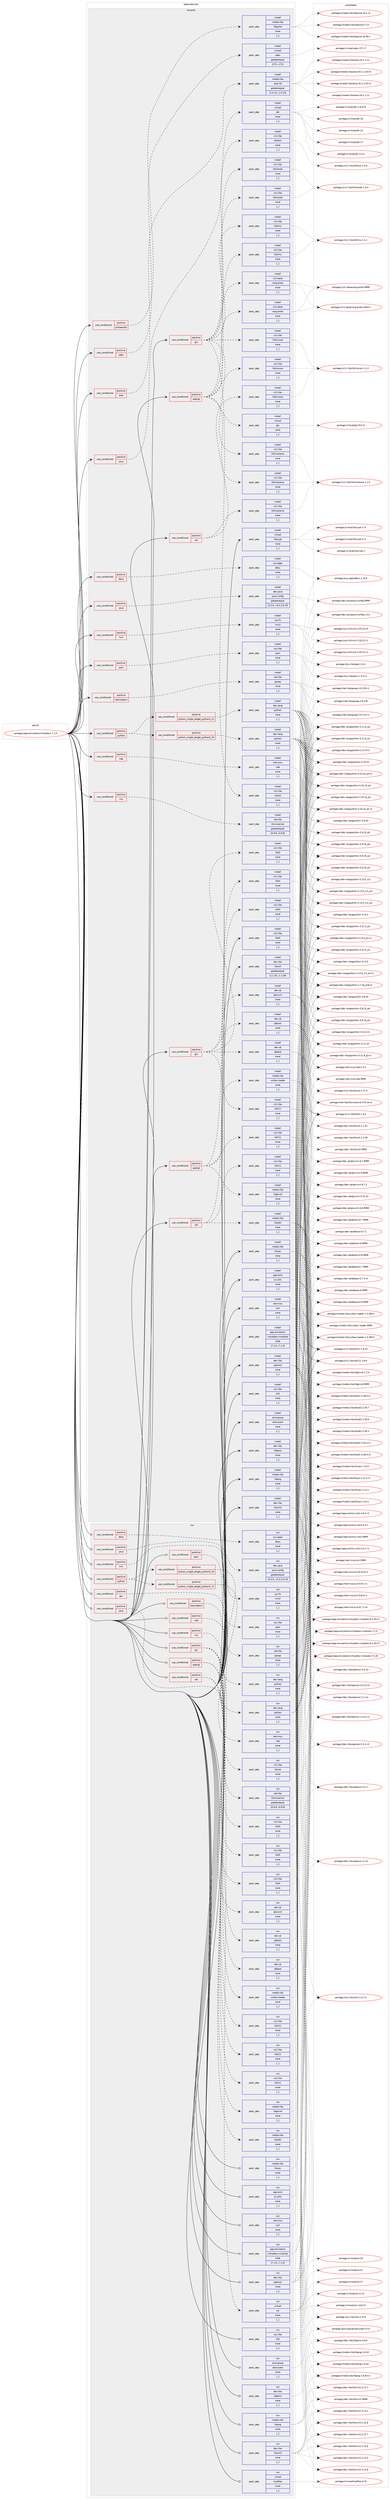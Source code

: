 digraph prolog {

# *************
# Graph options
# *************

newrank=true;
concentrate=true;
compound=true;
graph [rankdir=LR,fontname=Helvetica,fontsize=10,ranksep=1.5];#, ranksep=2.5, nodesep=0.2];
edge  [arrowhead=vee];
node  [fontname=Helvetica,fontsize=10];

# **********
# The ebuild
# **********

subgraph cluster_leftcol {
color=gray;
label=<<i>ebuild</i>>;
id [label="portage://app-emulation/virtualbox-7.1.0", color=red, width=4, href="../app-emulation/virtualbox-7.1.0.svg"];
}

# ****************
# The dependencies
# ****************

subgraph cluster_midcol {
color=gray;
label=<<i>dependencies</i>>;
subgraph cluster_compile {
fillcolor="#eeeeee";
style=filled;
label=<<i>compile</i>>;
subgraph cond139086 {
dependency525982 [label=<<TABLE BORDER="0" CELLBORDER="1" CELLSPACING="0" CELLPADDING="4"><TR><TD ROWSPAN="3" CELLPADDING="10">use_conditional</TD></TR><TR><TD>positive</TD></TR><TR><TD>alsa</TD></TR></TABLE>>, shape=none, color=red];
subgraph pack382954 {
dependency525983 [label=<<TABLE BORDER="0" CELLBORDER="1" CELLSPACING="0" CELLPADDING="4" WIDTH="220"><TR><TD ROWSPAN="6" CELLPADDING="30">pack_dep</TD></TR><TR><TD WIDTH="110">install</TD></TR><TR><TD>media-libs</TD></TR><TR><TD>alsa-lib</TD></TR><TR><TD>greaterequal</TD></TR><TR><TD>[1.0.13,,,1.0.13]</TD></TR></TABLE>>, shape=none, color=blue];
}
dependency525982:e -> dependency525983:w [weight=20,style="dashed",arrowhead="vee"];
}
id:e -> dependency525982:w [weight=20,style="solid",arrowhead="vee"];
subgraph cond139087 {
dependency525984 [label=<<TABLE BORDER="0" CELLBORDER="1" CELLSPACING="0" CELLPADDING="4"><TR><TD ROWSPAN="3" CELLPADDING="10">use_conditional</TD></TR><TR><TD>positive</TD></TR><TR><TD>dbus</TD></TR></TABLE>>, shape=none, color=red];
subgraph pack382955 {
dependency525985 [label=<<TABLE BORDER="0" CELLBORDER="1" CELLSPACING="0" CELLPADDING="4" WIDTH="220"><TR><TD ROWSPAN="6" CELLPADDING="30">pack_dep</TD></TR><TR><TD WIDTH="110">install</TD></TR><TR><TD>sys-apps</TD></TR><TR><TD>dbus</TD></TR><TR><TD>none</TD></TR><TR><TD>[,,]</TD></TR></TABLE>>, shape=none, color=blue];
}
dependency525984:e -> dependency525985:w [weight=20,style="dashed",arrowhead="vee"];
}
id:e -> dependency525984:w [weight=20,style="solid",arrowhead="vee"];
subgraph cond139088 {
dependency525986 [label=<<TABLE BORDER="0" CELLBORDER="1" CELLSPACING="0" CELLPADDING="4"><TR><TD ROWSPAN="3" CELLPADDING="10">use_conditional</TD></TR><TR><TD>positive</TD></TR><TR><TD>gui</TD></TR></TABLE>>, shape=none, color=red];
subgraph pack382956 {
dependency525987 [label=<<TABLE BORDER="0" CELLBORDER="1" CELLSPACING="0" CELLPADDING="4" WIDTH="220"><TR><TD ROWSPAN="6" CELLPADDING="30">pack_dep</TD></TR><TR><TD WIDTH="110">install</TD></TR><TR><TD>dev-qt</TD></TR><TR><TD>qtbase</TD></TR><TR><TD>none</TD></TR><TR><TD>[,,]</TD></TR></TABLE>>, shape=none, color=blue];
}
dependency525986:e -> dependency525987:w [weight=20,style="dashed",arrowhead="vee"];
subgraph pack382957 {
dependency525988 [label=<<TABLE BORDER="0" CELLBORDER="1" CELLSPACING="0" CELLPADDING="4" WIDTH="220"><TR><TD ROWSPAN="6" CELLPADDING="30">pack_dep</TD></TR><TR><TD WIDTH="110">install</TD></TR><TR><TD>dev-qt</TD></TR><TR><TD>qtscxml</TD></TR><TR><TD>none</TD></TR><TR><TD>[,,]</TD></TR></TABLE>>, shape=none, color=blue];
}
dependency525986:e -> dependency525988:w [weight=20,style="dashed",arrowhead="vee"];
subgraph pack382958 {
dependency525989 [label=<<TABLE BORDER="0" CELLBORDER="1" CELLSPACING="0" CELLPADDING="4" WIDTH="220"><TR><TD ROWSPAN="6" CELLPADDING="30">pack_dep</TD></TR><TR><TD WIDTH="110">install</TD></TR><TR><TD>dev-qt</TD></TR><TR><TD>qttools</TD></TR><TR><TD>none</TD></TR><TR><TD>[,,]</TD></TR></TABLE>>, shape=none, color=blue];
}
dependency525986:e -> dependency525989:w [weight=20,style="dashed",arrowhead="vee"];
subgraph pack382959 {
dependency525990 [label=<<TABLE BORDER="0" CELLBORDER="1" CELLSPACING="0" CELLPADDING="4" WIDTH="220"><TR><TD ROWSPAN="6" CELLPADDING="30">pack_dep</TD></TR><TR><TD WIDTH="110">install</TD></TR><TR><TD>x11-libs</TD></TR><TR><TD>libX11</TD></TR><TR><TD>none</TD></TR><TR><TD>[,,]</TD></TR></TABLE>>, shape=none, color=blue];
}
dependency525986:e -> dependency525990:w [weight=20,style="dashed",arrowhead="vee"];
subgraph pack382960 {
dependency525991 [label=<<TABLE BORDER="0" CELLBORDER="1" CELLSPACING="0" CELLPADDING="4" WIDTH="220"><TR><TD ROWSPAN="6" CELLPADDING="30">pack_dep</TD></TR><TR><TD WIDTH="110">install</TD></TR><TR><TD>x11-libs</TD></TR><TR><TD>libXt</TD></TR><TR><TD>none</TD></TR><TR><TD>[,,]</TD></TR></TABLE>>, shape=none, color=blue];
}
dependency525986:e -> dependency525991:w [weight=20,style="dashed",arrowhead="vee"];
}
id:e -> dependency525986:w [weight=20,style="solid",arrowhead="vee"];
subgraph cond139089 {
dependency525992 [label=<<TABLE BORDER="0" CELLBORDER="1" CELLSPACING="0" CELLPADDING="4"><TR><TD ROWSPAN="3" CELLPADDING="10">use_conditional</TD></TR><TR><TD>positive</TD></TR><TR><TD>gui</TD></TR></TABLE>>, shape=none, color=red];
subgraph pack382961 {
dependency525993 [label=<<TABLE BORDER="0" CELLBORDER="1" CELLSPACING="0" CELLPADDING="4" WIDTH="220"><TR><TD ROWSPAN="6" CELLPADDING="30">pack_dep</TD></TR><TR><TD WIDTH="110">install</TD></TR><TR><TD>x11-base</TD></TR><TR><TD>xorg-proto</TD></TR><TR><TD>none</TD></TR><TR><TD>[,,]</TD></TR></TABLE>>, shape=none, color=blue];
}
dependency525992:e -> dependency525993:w [weight=20,style="dashed",arrowhead="vee"];
subgraph pack382962 {
dependency525994 [label=<<TABLE BORDER="0" CELLBORDER="1" CELLSPACING="0" CELLPADDING="4" WIDTH="220"><TR><TD ROWSPAN="6" CELLPADDING="30">pack_dep</TD></TR><TR><TD WIDTH="110">install</TD></TR><TR><TD>x11-libs</TD></TR><TR><TD>libxcb</TD></TR><TR><TD>none</TD></TR><TR><TD>[,,]</TD></TR></TABLE>>, shape=none, color=blue];
}
dependency525992:e -> dependency525994:w [weight=20,style="dashed",arrowhead="vee"];
subgraph pack382963 {
dependency525995 [label=<<TABLE BORDER="0" CELLBORDER="1" CELLSPACING="0" CELLPADDING="4" WIDTH="220"><TR><TD ROWSPAN="6" CELLPADDING="30">pack_dep</TD></TR><TR><TD WIDTH="110">install</TD></TR><TR><TD>x11-libs</TD></TR><TR><TD>libXcursor</TD></TR><TR><TD>none</TD></TR><TR><TD>[,,]</TD></TR></TABLE>>, shape=none, color=blue];
}
dependency525992:e -> dependency525995:w [weight=20,style="dashed",arrowhead="vee"];
subgraph pack382964 {
dependency525996 [label=<<TABLE BORDER="0" CELLBORDER="1" CELLSPACING="0" CELLPADDING="4" WIDTH="220"><TR><TD ROWSPAN="6" CELLPADDING="30">pack_dep</TD></TR><TR><TD WIDTH="110">install</TD></TR><TR><TD>x11-libs</TD></TR><TR><TD>libXext</TD></TR><TR><TD>none</TD></TR><TR><TD>[,,]</TD></TR></TABLE>>, shape=none, color=blue];
}
dependency525992:e -> dependency525996:w [weight=20,style="dashed",arrowhead="vee"];
subgraph pack382965 {
dependency525997 [label=<<TABLE BORDER="0" CELLBORDER="1" CELLSPACING="0" CELLPADDING="4" WIDTH="220"><TR><TD ROWSPAN="6" CELLPADDING="30">pack_dep</TD></TR><TR><TD WIDTH="110">install</TD></TR><TR><TD>x11-libs</TD></TR><TR><TD>libXinerama</TD></TR><TR><TD>none</TD></TR><TR><TD>[,,]</TD></TR></TABLE>>, shape=none, color=blue];
}
dependency525992:e -> dependency525997:w [weight=20,style="dashed",arrowhead="vee"];
subgraph pack382966 {
dependency525998 [label=<<TABLE BORDER="0" CELLBORDER="1" CELLSPACING="0" CELLPADDING="4" WIDTH="220"><TR><TD ROWSPAN="6" CELLPADDING="30">pack_dep</TD></TR><TR><TD WIDTH="110">install</TD></TR><TR><TD>x11-libs</TD></TR><TR><TD>libXmu</TD></TR><TR><TD>none</TD></TR><TR><TD>[,,]</TD></TR></TABLE>>, shape=none, color=blue];
}
dependency525992:e -> dependency525998:w [weight=20,style="dashed",arrowhead="vee"];
subgraph pack382967 {
dependency525999 [label=<<TABLE BORDER="0" CELLBORDER="1" CELLSPACING="0" CELLPADDING="4" WIDTH="220"><TR><TD ROWSPAN="6" CELLPADDING="30">pack_dep</TD></TR><TR><TD WIDTH="110">install</TD></TR><TR><TD>x11-libs</TD></TR><TR><TD>libXrandr</TD></TR><TR><TD>none</TD></TR><TR><TD>[,,]</TD></TR></TABLE>>, shape=none, color=blue];
}
dependency525992:e -> dependency525999:w [weight=20,style="dashed",arrowhead="vee"];
}
id:e -> dependency525992:w [weight=20,style="solid",arrowhead="vee"];
subgraph cond139090 {
dependency526000 [label=<<TABLE BORDER="0" CELLBORDER="1" CELLSPACING="0" CELLPADDING="4"><TR><TD ROWSPAN="3" CELLPADDING="10">use_conditional</TD></TR><TR><TD>positive</TD></TR><TR><TD>java</TD></TR></TABLE>>, shape=none, color=red];
subgraph pack382968 {
dependency526001 [label=<<TABLE BORDER="0" CELLBORDER="1" CELLSPACING="0" CELLPADDING="4" WIDTH="220"><TR><TD ROWSPAN="6" CELLPADDING="30">pack_dep</TD></TR><TR><TD WIDTH="110">install</TD></TR><TR><TD>dev-java</TD></TR><TR><TD>java-config</TD></TR><TR><TD>greaterequal</TD></TR><TR><TD>[2.2.0,,-r3,2.2.0-r3]</TD></TR></TABLE>>, shape=none, color=blue];
}
dependency526000:e -> dependency526001:w [weight=20,style="dashed",arrowhead="vee"];
}
id:e -> dependency526000:w [weight=20,style="solid",arrowhead="vee"];
subgraph cond139091 {
dependency526002 [label=<<TABLE BORDER="0" CELLBORDER="1" CELLSPACING="0" CELLPADDING="4"><TR><TD ROWSPAN="3" CELLPADDING="10">use_conditional</TD></TR><TR><TD>positive</TD></TR><TR><TD>java</TD></TR></TABLE>>, shape=none, color=red];
subgraph pack382969 {
dependency526003 [label=<<TABLE BORDER="0" CELLBORDER="1" CELLSPACING="0" CELLPADDING="4" WIDTH="220"><TR><TD ROWSPAN="6" CELLPADDING="30">pack_dep</TD></TR><TR><TD WIDTH="110">install</TD></TR><TR><TD>virtual</TD></TR><TR><TD>jdk</TD></TR><TR><TD>none</TD></TR><TR><TD>[,,]</TD></TR></TABLE>>, shape=none, color=blue];
}
dependency526002:e -> dependency526003:w [weight=20,style="dashed",arrowhead="vee"];
}
id:e -> dependency526002:w [weight=20,style="solid",arrowhead="vee"];
subgraph cond139092 {
dependency526004 [label=<<TABLE BORDER="0" CELLBORDER="1" CELLSPACING="0" CELLPADDING="4"><TR><TD ROWSPAN="3" CELLPADDING="10">use_conditional</TD></TR><TR><TD>positive</TD></TR><TR><TD>lvm</TD></TR></TABLE>>, shape=none, color=red];
subgraph pack382970 {
dependency526005 [label=<<TABLE BORDER="0" CELLBORDER="1" CELLSPACING="0" CELLPADDING="4" WIDTH="220"><TR><TD ROWSPAN="6" CELLPADDING="30">pack_dep</TD></TR><TR><TD WIDTH="110">install</TD></TR><TR><TD>sys-fs</TD></TR><TR><TD>lvm2</TD></TR><TR><TD>none</TD></TR><TR><TD>[,,]</TD></TR></TABLE>>, shape=none, color=blue];
}
dependency526004:e -> dependency526005:w [weight=20,style="dashed",arrowhead="vee"];
}
id:e -> dependency526004:w [weight=20,style="solid",arrowhead="vee"];
subgraph cond139093 {
dependency526006 [label=<<TABLE BORDER="0" CELLBORDER="1" CELLSPACING="0" CELLPADDING="4"><TR><TD ROWSPAN="3" CELLPADDING="10">use_conditional</TD></TR><TR><TD>positive</TD></TR><TR><TD>opengl</TD></TR></TABLE>>, shape=none, color=red];
subgraph pack382971 {
dependency526007 [label=<<TABLE BORDER="0" CELLBORDER="1" CELLSPACING="0" CELLPADDING="4" WIDTH="220"><TR><TD ROWSPAN="6" CELLPADDING="30">pack_dep</TD></TR><TR><TD WIDTH="110">install</TD></TR><TR><TD>media-libs</TD></TR><TR><TD>libglvnd</TD></TR><TR><TD>none</TD></TR><TR><TD>[,,]</TD></TR></TABLE>>, shape=none, color=blue];
}
dependency526006:e -> dependency526007:w [weight=20,style="dashed",arrowhead="vee"];
subgraph pack382972 {
dependency526008 [label=<<TABLE BORDER="0" CELLBORDER="1" CELLSPACING="0" CELLPADDING="4" WIDTH="220"><TR><TD ROWSPAN="6" CELLPADDING="30">pack_dep</TD></TR><TR><TD WIDTH="110">install</TD></TR><TR><TD>media-libs</TD></TR><TR><TD>vulkan-loader</TD></TR><TR><TD>none</TD></TR><TR><TD>[,,]</TD></TR></TABLE>>, shape=none, color=blue];
}
dependency526006:e -> dependency526008:w [weight=20,style="dashed",arrowhead="vee"];
subgraph pack382973 {
dependency526009 [label=<<TABLE BORDER="0" CELLBORDER="1" CELLSPACING="0" CELLPADDING="4" WIDTH="220"><TR><TD ROWSPAN="6" CELLPADDING="30">pack_dep</TD></TR><TR><TD WIDTH="110">install</TD></TR><TR><TD>x11-libs</TD></TR><TR><TD>libX11</TD></TR><TR><TD>none</TD></TR><TR><TD>[,,]</TD></TR></TABLE>>, shape=none, color=blue];
}
dependency526006:e -> dependency526009:w [weight=20,style="dashed",arrowhead="vee"];
subgraph pack382974 {
dependency526010 [label=<<TABLE BORDER="0" CELLBORDER="1" CELLSPACING="0" CELLPADDING="4" WIDTH="220"><TR><TD ROWSPAN="6" CELLPADDING="30">pack_dep</TD></TR><TR><TD WIDTH="110">install</TD></TR><TR><TD>x11-libs</TD></TR><TR><TD>libXt</TD></TR><TR><TD>none</TD></TR><TR><TD>[,,]</TD></TR></TABLE>>, shape=none, color=blue];
}
dependency526006:e -> dependency526010:w [weight=20,style="dashed",arrowhead="vee"];
}
id:e -> dependency526006:w [weight=20,style="solid",arrowhead="vee"];
subgraph cond139094 {
dependency526011 [label=<<TABLE BORDER="0" CELLBORDER="1" CELLSPACING="0" CELLPADDING="4"><TR><TD ROWSPAN="3" CELLPADDING="10">use_conditional</TD></TR><TR><TD>positive</TD></TR><TR><TD>opengl</TD></TR></TABLE>>, shape=none, color=red];
subgraph pack382975 {
dependency526012 [label=<<TABLE BORDER="0" CELLBORDER="1" CELLSPACING="0" CELLPADDING="4" WIDTH="220"><TR><TD ROWSPAN="6" CELLPADDING="30">pack_dep</TD></TR><TR><TD WIDTH="110">install</TD></TR><TR><TD>x11-base</TD></TR><TR><TD>xorg-proto</TD></TR><TR><TD>none</TD></TR><TR><TD>[,,]</TD></TR></TABLE>>, shape=none, color=blue];
}
dependency526011:e -> dependency526012:w [weight=20,style="dashed",arrowhead="vee"];
subgraph pack382976 {
dependency526013 [label=<<TABLE BORDER="0" CELLBORDER="1" CELLSPACING="0" CELLPADDING="4" WIDTH="220"><TR><TD ROWSPAN="6" CELLPADDING="30">pack_dep</TD></TR><TR><TD WIDTH="110">install</TD></TR><TR><TD>x11-libs</TD></TR><TR><TD>libXcursor</TD></TR><TR><TD>none</TD></TR><TR><TD>[,,]</TD></TR></TABLE>>, shape=none, color=blue];
}
dependency526011:e -> dependency526013:w [weight=20,style="dashed",arrowhead="vee"];
subgraph pack382977 {
dependency526014 [label=<<TABLE BORDER="0" CELLBORDER="1" CELLSPACING="0" CELLPADDING="4" WIDTH="220"><TR><TD ROWSPAN="6" CELLPADDING="30">pack_dep</TD></TR><TR><TD WIDTH="110">install</TD></TR><TR><TD>x11-libs</TD></TR><TR><TD>libXinerama</TD></TR><TR><TD>none</TD></TR><TR><TD>[,,]</TD></TR></TABLE>>, shape=none, color=blue];
}
dependency526011:e -> dependency526014:w [weight=20,style="dashed",arrowhead="vee"];
subgraph pack382978 {
dependency526015 [label=<<TABLE BORDER="0" CELLBORDER="1" CELLSPACING="0" CELLPADDING="4" WIDTH="220"><TR><TD ROWSPAN="6" CELLPADDING="30">pack_dep</TD></TR><TR><TD WIDTH="110">install</TD></TR><TR><TD>x11-libs</TD></TR><TR><TD>libXmu</TD></TR><TR><TD>none</TD></TR><TR><TD>[,,]</TD></TR></TABLE>>, shape=none, color=blue];
}
dependency526011:e -> dependency526015:w [weight=20,style="dashed",arrowhead="vee"];
subgraph pack382979 {
dependency526016 [label=<<TABLE BORDER="0" CELLBORDER="1" CELLSPACING="0" CELLPADDING="4" WIDTH="220"><TR><TD ROWSPAN="6" CELLPADDING="30">pack_dep</TD></TR><TR><TD WIDTH="110">install</TD></TR><TR><TD>x11-libs</TD></TR><TR><TD>libXrandr</TD></TR><TR><TD>none</TD></TR><TR><TD>[,,]</TD></TR></TABLE>>, shape=none, color=blue];
}
dependency526011:e -> dependency526016:w [weight=20,style="dashed",arrowhead="vee"];
subgraph pack382980 {
dependency526017 [label=<<TABLE BORDER="0" CELLBORDER="1" CELLSPACING="0" CELLPADDING="4" WIDTH="220"><TR><TD ROWSPAN="6" CELLPADDING="30">pack_dep</TD></TR><TR><TD WIDTH="110">install</TD></TR><TR><TD>virtual</TD></TR><TR><TD>glu</TD></TR><TR><TD>none</TD></TR><TR><TD>[,,]</TD></TR></TABLE>>, shape=none, color=blue];
}
dependency526011:e -> dependency526017:w [weight=20,style="dashed",arrowhead="vee"];
}
id:e -> dependency526011:w [weight=20,style="solid",arrowhead="vee"];
subgraph cond139095 {
dependency526018 [label=<<TABLE BORDER="0" CELLBORDER="1" CELLSPACING="0" CELLPADDING="4"><TR><TD ROWSPAN="3" CELLPADDING="10">use_conditional</TD></TR><TR><TD>positive</TD></TR><TR><TD>pam</TD></TR></TABLE>>, shape=none, color=red];
subgraph pack382981 {
dependency526019 [label=<<TABLE BORDER="0" CELLBORDER="1" CELLSPACING="0" CELLPADDING="4" WIDTH="220"><TR><TD ROWSPAN="6" CELLPADDING="30">pack_dep</TD></TR><TR><TD WIDTH="110">install</TD></TR><TR><TD>sys-libs</TD></TR><TR><TD>pam</TD></TR><TR><TD>none</TD></TR><TR><TD>[,,]</TD></TR></TABLE>>, shape=none, color=blue];
}
dependency526018:e -> dependency526019:w [weight=20,style="dashed",arrowhead="vee"];
}
id:e -> dependency526018:w [weight=20,style="solid",arrowhead="vee"];
subgraph cond139096 {
dependency526020 [label=<<TABLE BORDER="0" CELLBORDER="1" CELLSPACING="0" CELLPADDING="4"><TR><TD ROWSPAN="3" CELLPADDING="10">use_conditional</TD></TR><TR><TD>positive</TD></TR><TR><TD>pulseaudio</TD></TR></TABLE>>, shape=none, color=red];
subgraph pack382982 {
dependency526021 [label=<<TABLE BORDER="0" CELLBORDER="1" CELLSPACING="0" CELLPADDING="4" WIDTH="220"><TR><TD ROWSPAN="6" CELLPADDING="30">pack_dep</TD></TR><TR><TD WIDTH="110">install</TD></TR><TR><TD>media-libs</TD></TR><TR><TD>libpulse</TD></TR><TR><TD>none</TD></TR><TR><TD>[,,]</TD></TR></TABLE>>, shape=none, color=blue];
}
dependency526020:e -> dependency526021:w [weight=20,style="dashed",arrowhead="vee"];
}
id:e -> dependency526020:w [weight=20,style="solid",arrowhead="vee"];
subgraph cond139097 {
dependency526022 [label=<<TABLE BORDER="0" CELLBORDER="1" CELLSPACING="0" CELLPADDING="4"><TR><TD ROWSPAN="3" CELLPADDING="10">use_conditional</TD></TR><TR><TD>positive</TD></TR><TR><TD>python</TD></TR></TABLE>>, shape=none, color=red];
subgraph cond139098 {
dependency526023 [label=<<TABLE BORDER="0" CELLBORDER="1" CELLSPACING="0" CELLPADDING="4"><TR><TD ROWSPAN="3" CELLPADDING="10">use_conditional</TD></TR><TR><TD>positive</TD></TR><TR><TD>python_single_target_python3_10</TD></TR></TABLE>>, shape=none, color=red];
subgraph pack382983 {
dependency526024 [label=<<TABLE BORDER="0" CELLBORDER="1" CELLSPACING="0" CELLPADDING="4" WIDTH="220"><TR><TD ROWSPAN="6" CELLPADDING="30">pack_dep</TD></TR><TR><TD WIDTH="110">install</TD></TR><TR><TD>dev-lang</TD></TR><TR><TD>python</TD></TR><TR><TD>none</TD></TR><TR><TD>[,,]</TD></TR></TABLE>>, shape=none, color=blue];
}
dependency526023:e -> dependency526024:w [weight=20,style="dashed",arrowhead="vee"];
}
dependency526022:e -> dependency526023:w [weight=20,style="dashed",arrowhead="vee"];
subgraph cond139099 {
dependency526025 [label=<<TABLE BORDER="0" CELLBORDER="1" CELLSPACING="0" CELLPADDING="4"><TR><TD ROWSPAN="3" CELLPADDING="10">use_conditional</TD></TR><TR><TD>positive</TD></TR><TR><TD>python_single_target_python3_11</TD></TR></TABLE>>, shape=none, color=red];
subgraph pack382984 {
dependency526026 [label=<<TABLE BORDER="0" CELLBORDER="1" CELLSPACING="0" CELLPADDING="4" WIDTH="220"><TR><TD ROWSPAN="6" CELLPADDING="30">pack_dep</TD></TR><TR><TD WIDTH="110">install</TD></TR><TR><TD>dev-lang</TD></TR><TR><TD>python</TD></TR><TR><TD>none</TD></TR><TR><TD>[,,]</TD></TR></TABLE>>, shape=none, color=blue];
}
dependency526025:e -> dependency526026:w [weight=20,style="dashed",arrowhead="vee"];
}
dependency526022:e -> dependency526025:w [weight=20,style="dashed",arrowhead="vee"];
}
id:e -> dependency526022:w [weight=20,style="solid",arrowhead="vee"];
subgraph cond139100 {
dependency526027 [label=<<TABLE BORDER="0" CELLBORDER="1" CELLSPACING="0" CELLPADDING="4"><TR><TD ROWSPAN="3" CELLPADDING="10">use_conditional</TD></TR><TR><TD>positive</TD></TR><TR><TD>sdl</TD></TR></TABLE>>, shape=none, color=red];
subgraph pack382985 {
dependency526028 [label=<<TABLE BORDER="0" CELLBORDER="1" CELLSPACING="0" CELLPADDING="4" WIDTH="220"><TR><TD ROWSPAN="6" CELLPADDING="30">pack_dep</TD></TR><TR><TD WIDTH="110">install</TD></TR><TR><TD>media-libs</TD></TR><TR><TD>libsdl2</TD></TR><TR><TD>none</TD></TR><TR><TD>[,,]</TD></TR></TABLE>>, shape=none, color=blue];
}
dependency526027:e -> dependency526028:w [weight=20,style="dashed",arrowhead="vee"];
subgraph pack382986 {
dependency526029 [label=<<TABLE BORDER="0" CELLBORDER="1" CELLSPACING="0" CELLPADDING="4" WIDTH="220"><TR><TD ROWSPAN="6" CELLPADDING="30">pack_dep</TD></TR><TR><TD WIDTH="110">install</TD></TR><TR><TD>x11-libs</TD></TR><TR><TD>libX11</TD></TR><TR><TD>none</TD></TR><TR><TD>[,,]</TD></TR></TABLE>>, shape=none, color=blue];
}
dependency526027:e -> dependency526029:w [weight=20,style="dashed",arrowhead="vee"];
subgraph pack382987 {
dependency526030 [label=<<TABLE BORDER="0" CELLBORDER="1" CELLSPACING="0" CELLPADDING="4" WIDTH="220"><TR><TD ROWSPAN="6" CELLPADDING="30">pack_dep</TD></TR><TR><TD WIDTH="110">install</TD></TR><TR><TD>x11-libs</TD></TR><TR><TD>libXt</TD></TR><TR><TD>none</TD></TR><TR><TD>[,,]</TD></TR></TABLE>>, shape=none, color=blue];
}
dependency526027:e -> dependency526030:w [weight=20,style="dashed",arrowhead="vee"];
}
id:e -> dependency526027:w [weight=20,style="solid",arrowhead="vee"];
subgraph cond139101 {
dependency526031 [label=<<TABLE BORDER="0" CELLBORDER="1" CELLSPACING="0" CELLPADDING="4"><TR><TD ROWSPAN="3" CELLPADDING="10">use_conditional</TD></TR><TR><TD>positive</TD></TR><TR><TD>sdl</TD></TR></TABLE>>, shape=none, color=red];
subgraph pack382988 {
dependency526032 [label=<<TABLE BORDER="0" CELLBORDER="1" CELLSPACING="0" CELLPADDING="4" WIDTH="220"><TR><TD ROWSPAN="6" CELLPADDING="30">pack_dep</TD></TR><TR><TD WIDTH="110">install</TD></TR><TR><TD>x11-libs</TD></TR><TR><TD>libXcursor</TD></TR><TR><TD>none</TD></TR><TR><TD>[,,]</TD></TR></TABLE>>, shape=none, color=blue];
}
dependency526031:e -> dependency526032:w [weight=20,style="dashed",arrowhead="vee"];
subgraph pack382989 {
dependency526033 [label=<<TABLE BORDER="0" CELLBORDER="1" CELLSPACING="0" CELLPADDING="4" WIDTH="220"><TR><TD ROWSPAN="6" CELLPADDING="30">pack_dep</TD></TR><TR><TD WIDTH="110">install</TD></TR><TR><TD>x11-libs</TD></TR><TR><TD>libXinerama</TD></TR><TR><TD>none</TD></TR><TR><TD>[,,]</TD></TR></TABLE>>, shape=none, color=blue];
}
dependency526031:e -> dependency526033:w [weight=20,style="dashed",arrowhead="vee"];
}
id:e -> dependency526031:w [weight=20,style="solid",arrowhead="vee"];
subgraph cond139102 {
dependency526034 [label=<<TABLE BORDER="0" CELLBORDER="1" CELLSPACING="0" CELLPADDING="4"><TR><TD ROWSPAN="3" CELLPADDING="10">use_conditional</TD></TR><TR><TD>positive</TD></TR><TR><TD>udev</TD></TR></TABLE>>, shape=none, color=red];
subgraph pack382990 {
dependency526035 [label=<<TABLE BORDER="0" CELLBORDER="1" CELLSPACING="0" CELLPADDING="4" WIDTH="220"><TR><TD ROWSPAN="6" CELLPADDING="30">pack_dep</TD></TR><TR><TD WIDTH="110">install</TD></TR><TR><TD>virtual</TD></TR><TR><TD>udev</TD></TR><TR><TD>greaterequal</TD></TR><TR><TD>[171,,,171]</TD></TR></TABLE>>, shape=none, color=blue];
}
dependency526034:e -> dependency526035:w [weight=20,style="dashed",arrowhead="vee"];
}
id:e -> dependency526034:w [weight=20,style="solid",arrowhead="vee"];
subgraph cond139103 {
dependency526036 [label=<<TABLE BORDER="0" CELLBORDER="1" CELLSPACING="0" CELLPADDING="4"><TR><TD ROWSPAN="3" CELLPADDING="10">use_conditional</TD></TR><TR><TD>positive</TD></TR><TR><TD>vboxwebsrv</TD></TR></TABLE>>, shape=none, color=red];
subgraph pack382991 {
dependency526037 [label=<<TABLE BORDER="0" CELLBORDER="1" CELLSPACING="0" CELLPADDING="4" WIDTH="220"><TR><TD ROWSPAN="6" CELLPADDING="30">pack_dep</TD></TR><TR><TD WIDTH="110">install</TD></TR><TR><TD>net-libs</TD></TR><TR><TD>gsoap</TD></TR><TR><TD>none</TD></TR><TR><TD>[,,]</TD></TR></TABLE>>, shape=none, color=blue];
}
dependency526036:e -> dependency526037:w [weight=20,style="dashed",arrowhead="vee"];
}
id:e -> dependency526036:w [weight=20,style="solid",arrowhead="vee"];
subgraph cond139104 {
dependency526038 [label=<<TABLE BORDER="0" CELLBORDER="1" CELLSPACING="0" CELLPADDING="4"><TR><TD ROWSPAN="3" CELLPADDING="10">use_conditional</TD></TR><TR><TD>positive</TD></TR><TR><TD>vde</TD></TR></TABLE>>, shape=none, color=red];
subgraph pack382992 {
dependency526039 [label=<<TABLE BORDER="0" CELLBORDER="1" CELLSPACING="0" CELLPADDING="4" WIDTH="220"><TR><TD ROWSPAN="6" CELLPADDING="30">pack_dep</TD></TR><TR><TD WIDTH="110">install</TD></TR><TR><TD>net-misc</TD></TR><TR><TD>vde</TD></TR><TR><TD>none</TD></TR><TR><TD>[,,]</TD></TR></TABLE>>, shape=none, color=blue];
}
dependency526038:e -> dependency526039:w [weight=20,style="dashed",arrowhead="vee"];
}
id:e -> dependency526038:w [weight=20,style="solid",arrowhead="vee"];
subgraph cond139105 {
dependency526040 [label=<<TABLE BORDER="0" CELLBORDER="1" CELLSPACING="0" CELLPADDING="4"><TR><TD ROWSPAN="3" CELLPADDING="10">use_conditional</TD></TR><TR><TD>positive</TD></TR><TR><TD>vnc</TD></TR></TABLE>>, shape=none, color=red];
subgraph pack382993 {
dependency526041 [label=<<TABLE BORDER="0" CELLBORDER="1" CELLSPACING="0" CELLPADDING="4" WIDTH="220"><TR><TD ROWSPAN="6" CELLPADDING="30">pack_dep</TD></TR><TR><TD WIDTH="110">install</TD></TR><TR><TD>net-libs</TD></TR><TR><TD>libvncserver</TD></TR><TR><TD>greaterequal</TD></TR><TR><TD>[0.9.9,,,0.9.9]</TD></TR></TABLE>>, shape=none, color=blue];
}
dependency526040:e -> dependency526041:w [weight=20,style="dashed",arrowhead="vee"];
}
id:e -> dependency526040:w [weight=20,style="solid",arrowhead="vee"];
subgraph pack382994 {
dependency526042 [label=<<TABLE BORDER="0" CELLBORDER="1" CELLSPACING="0" CELLPADDING="4" WIDTH="220"><TR><TD ROWSPAN="6" CELLPADDING="30">pack_dep</TD></TR><TR><TD WIDTH="110">install</TD></TR><TR><TD>acct-group</TD></TR><TR><TD>vboxusers</TD></TR><TR><TD>none</TD></TR><TR><TD>[,,]</TD></TR></TABLE>>, shape=none, color=blue];
}
id:e -> dependency526042:w [weight=20,style="solid",arrowhead="vee"];
subgraph pack382995 {
dependency526043 [label=<<TABLE BORDER="0" CELLBORDER="1" CELLSPACING="0" CELLPADDING="4" WIDTH="220"><TR><TD ROWSPAN="6" CELLPADDING="30">pack_dep</TD></TR><TR><TD WIDTH="110">install</TD></TR><TR><TD>app-arch</TD></TR><TR><TD>xz-utils</TD></TR><TR><TD>none</TD></TR><TR><TD>[,,]</TD></TR></TABLE>>, shape=none, color=blue];
}
id:e -> dependency526043:w [weight=20,style="solid",arrowhead="vee"];
subgraph pack382996 {
dependency526044 [label=<<TABLE BORDER="0" CELLBORDER="1" CELLSPACING="0" CELLPADDING="4" WIDTH="220"><TR><TD ROWSPAN="6" CELLPADDING="30">pack_dep</TD></TR><TR><TD WIDTH="110">install</TD></TR><TR><TD>app-emulation</TD></TR><TR><TD>virtualbox-modules</TD></TR><TR><TD>tilde</TD></TR><TR><TD>[7.1.0,,,7.1.0]</TD></TR></TABLE>>, shape=none, color=blue];
}
id:e -> dependency526044:w [weight=20,style="solid",arrowhead="vee"];
subgraph pack382997 {
dependency526045 [label=<<TABLE BORDER="0" CELLBORDER="1" CELLSPACING="0" CELLPADDING="4" WIDTH="220"><TR><TD ROWSPAN="6" CELLPADDING="30">pack_dep</TD></TR><TR><TD WIDTH="110">install</TD></TR><TR><TD>dev-libs</TD></TR><TR><TD>libtpms</TD></TR><TR><TD>none</TD></TR><TR><TD>[,,]</TD></TR></TABLE>>, shape=none, color=blue];
}
id:e -> dependency526045:w [weight=20,style="solid",arrowhead="vee"];
subgraph pack382998 {
dependency526046 [label=<<TABLE BORDER="0" CELLBORDER="1" CELLSPACING="0" CELLPADDING="4" WIDTH="220"><TR><TD ROWSPAN="6" CELLPADDING="30">pack_dep</TD></TR><TR><TD WIDTH="110">install</TD></TR><TR><TD>dev-libs</TD></TR><TR><TD>libxml2</TD></TR><TR><TD>none</TD></TR><TR><TD>[,,]</TD></TR></TABLE>>, shape=none, color=blue];
}
id:e -> dependency526046:w [weight=20,style="solid",arrowhead="vee"];
subgraph pack382999 {
dependency526047 [label=<<TABLE BORDER="0" CELLBORDER="1" CELLSPACING="0" CELLPADDING="4" WIDTH="220"><TR><TD ROWSPAN="6" CELLPADDING="30">pack_dep</TD></TR><TR><TD WIDTH="110">install</TD></TR><TR><TD>dev-libs</TD></TR><TR><TD>libxslt</TD></TR><TR><TD>greaterequal</TD></TR><TR><TD>[1.1.19,,,1.1.19]</TD></TR></TABLE>>, shape=none, color=blue];
}
id:e -> dependency526047:w [weight=20,style="solid",arrowhead="vee"];
subgraph pack383000 {
dependency526048 [label=<<TABLE BORDER="0" CELLBORDER="1" CELLSPACING="0" CELLPADDING="4" WIDTH="220"><TR><TD ROWSPAN="6" CELLPADDING="30">pack_dep</TD></TR><TR><TD WIDTH="110">install</TD></TR><TR><TD>dev-libs</TD></TR><TR><TD>openssl</TD></TR><TR><TD>none</TD></TR><TR><TD>[,,]</TD></TR></TABLE>>, shape=none, color=blue];
}
id:e -> dependency526048:w [weight=20,style="solid",arrowhead="vee"];
subgraph pack383001 {
dependency526049 [label=<<TABLE BORDER="0" CELLBORDER="1" CELLSPACING="0" CELLPADDING="4" WIDTH="220"><TR><TD ROWSPAN="6" CELLPADDING="30">pack_dep</TD></TR><TR><TD WIDTH="110">install</TD></TR><TR><TD>media-libs</TD></TR><TR><TD>libpng</TD></TR><TR><TD>none</TD></TR><TR><TD>[,,]</TD></TR></TABLE>>, shape=none, color=blue];
}
id:e -> dependency526049:w [weight=20,style="solid",arrowhead="vee"];
subgraph pack383002 {
dependency526050 [label=<<TABLE BORDER="0" CELLBORDER="1" CELLSPACING="0" CELLPADDING="4" WIDTH="220"><TR><TD ROWSPAN="6" CELLPADDING="30">pack_dep</TD></TR><TR><TD WIDTH="110">install</TD></TR><TR><TD>media-libs</TD></TR><TR><TD>libvpx</TD></TR><TR><TD>none</TD></TR><TR><TD>[,,]</TD></TR></TABLE>>, shape=none, color=blue];
}
id:e -> dependency526050:w [weight=20,style="solid",arrowhead="vee"];
subgraph pack383003 {
dependency526051 [label=<<TABLE BORDER="0" CELLBORDER="1" CELLSPACING="0" CELLPADDING="4" WIDTH="220"><TR><TD ROWSPAN="6" CELLPADDING="30">pack_dep</TD></TR><TR><TD WIDTH="110">install</TD></TR><TR><TD>net-misc</TD></TR><TR><TD>curl</TD></TR><TR><TD>none</TD></TR><TR><TD>[,,]</TD></TR></TABLE>>, shape=none, color=blue];
}
id:e -> dependency526051:w [weight=20,style="solid",arrowhead="vee"];
subgraph pack383004 {
dependency526052 [label=<<TABLE BORDER="0" CELLBORDER="1" CELLSPACING="0" CELLPADDING="4" WIDTH="220"><TR><TD ROWSPAN="6" CELLPADDING="30">pack_dep</TD></TR><TR><TD WIDTH="110">install</TD></TR><TR><TD>sys-libs</TD></TR><TR><TD>zlib</TD></TR><TR><TD>none</TD></TR><TR><TD>[,,]</TD></TR></TABLE>>, shape=none, color=blue];
}
id:e -> dependency526052:w [weight=20,style="solid",arrowhead="vee"];
subgraph pack383005 {
dependency526053 [label=<<TABLE BORDER="0" CELLBORDER="1" CELLSPACING="0" CELLPADDING="4" WIDTH="220"><TR><TD ROWSPAN="6" CELLPADDING="30">pack_dep</TD></TR><TR><TD WIDTH="110">install</TD></TR><TR><TD>virtual</TD></TR><TR><TD>libcrypt</TD></TR><TR><TD>none</TD></TR><TR><TD>[,,]</TD></TR></TABLE>>, shape=none, color=blue];
}
id:e -> dependency526053:w [weight=20,style="solid",arrowhead="vee"];
subgraph pack383006 {
dependency526054 [label=<<TABLE BORDER="0" CELLBORDER="1" CELLSPACING="0" CELLPADDING="4" WIDTH="220"><TR><TD ROWSPAN="6" CELLPADDING="30">pack_dep</TD></TR><TR><TD WIDTH="110">install</TD></TR><TR><TD>x11-libs</TD></TR><TR><TD>libXt</TD></TR><TR><TD>none</TD></TR><TR><TD>[,,]</TD></TR></TABLE>>, shape=none, color=blue];
}
id:e -> dependency526054:w [weight=20,style="solid",arrowhead="vee"];
}
subgraph cluster_compileandrun {
fillcolor="#eeeeee";
style=filled;
label=<<i>compile and run</i>>;
}
subgraph cluster_run {
fillcolor="#eeeeee";
style=filled;
label=<<i>run</i>>;
subgraph cond139106 {
dependency526055 [label=<<TABLE BORDER="0" CELLBORDER="1" CELLSPACING="0" CELLPADDING="4"><TR><TD ROWSPAN="3" CELLPADDING="10">use_conditional</TD></TR><TR><TD>positive</TD></TR><TR><TD>dbus</TD></TR></TABLE>>, shape=none, color=red];
subgraph pack383007 {
dependency526056 [label=<<TABLE BORDER="0" CELLBORDER="1" CELLSPACING="0" CELLPADDING="4" WIDTH="220"><TR><TD ROWSPAN="6" CELLPADDING="30">pack_dep</TD></TR><TR><TD WIDTH="110">run</TD></TR><TR><TD>sys-apps</TD></TR><TR><TD>dbus</TD></TR><TR><TD>none</TD></TR><TR><TD>[,,]</TD></TR></TABLE>>, shape=none, color=blue];
}
dependency526055:e -> dependency526056:w [weight=20,style="dashed",arrowhead="vee"];
}
id:e -> dependency526055:w [weight=20,style="solid",arrowhead="odot"];
subgraph cond139107 {
dependency526057 [label=<<TABLE BORDER="0" CELLBORDER="1" CELLSPACING="0" CELLPADDING="4"><TR><TD ROWSPAN="3" CELLPADDING="10">use_conditional</TD></TR><TR><TD>positive</TD></TR><TR><TD>gui</TD></TR></TABLE>>, shape=none, color=red];
subgraph pack383008 {
dependency526058 [label=<<TABLE BORDER="0" CELLBORDER="1" CELLSPACING="0" CELLPADDING="4" WIDTH="220"><TR><TD ROWSPAN="6" CELLPADDING="30">pack_dep</TD></TR><TR><TD WIDTH="110">run</TD></TR><TR><TD>dev-qt</TD></TR><TR><TD>qtbase</TD></TR><TR><TD>none</TD></TR><TR><TD>[,,]</TD></TR></TABLE>>, shape=none, color=blue];
}
dependency526057:e -> dependency526058:w [weight=20,style="dashed",arrowhead="vee"];
subgraph pack383009 {
dependency526059 [label=<<TABLE BORDER="0" CELLBORDER="1" CELLSPACING="0" CELLPADDING="4" WIDTH="220"><TR><TD ROWSPAN="6" CELLPADDING="30">pack_dep</TD></TR><TR><TD WIDTH="110">run</TD></TR><TR><TD>dev-qt</TD></TR><TR><TD>qtscxml</TD></TR><TR><TD>none</TD></TR><TR><TD>[,,]</TD></TR></TABLE>>, shape=none, color=blue];
}
dependency526057:e -> dependency526059:w [weight=20,style="dashed",arrowhead="vee"];
subgraph pack383010 {
dependency526060 [label=<<TABLE BORDER="0" CELLBORDER="1" CELLSPACING="0" CELLPADDING="4" WIDTH="220"><TR><TD ROWSPAN="6" CELLPADDING="30">pack_dep</TD></TR><TR><TD WIDTH="110">run</TD></TR><TR><TD>dev-qt</TD></TR><TR><TD>qttools</TD></TR><TR><TD>none</TD></TR><TR><TD>[,,]</TD></TR></TABLE>>, shape=none, color=blue];
}
dependency526057:e -> dependency526060:w [weight=20,style="dashed",arrowhead="vee"];
subgraph pack383011 {
dependency526061 [label=<<TABLE BORDER="0" CELLBORDER="1" CELLSPACING="0" CELLPADDING="4" WIDTH="220"><TR><TD ROWSPAN="6" CELLPADDING="30">pack_dep</TD></TR><TR><TD WIDTH="110">run</TD></TR><TR><TD>x11-libs</TD></TR><TR><TD>libX11</TD></TR><TR><TD>none</TD></TR><TR><TD>[,,]</TD></TR></TABLE>>, shape=none, color=blue];
}
dependency526057:e -> dependency526061:w [weight=20,style="dashed",arrowhead="vee"];
subgraph pack383012 {
dependency526062 [label=<<TABLE BORDER="0" CELLBORDER="1" CELLSPACING="0" CELLPADDING="4" WIDTH="220"><TR><TD ROWSPAN="6" CELLPADDING="30">pack_dep</TD></TR><TR><TD WIDTH="110">run</TD></TR><TR><TD>x11-libs</TD></TR><TR><TD>libXt</TD></TR><TR><TD>none</TD></TR><TR><TD>[,,]</TD></TR></TABLE>>, shape=none, color=blue];
}
dependency526057:e -> dependency526062:w [weight=20,style="dashed",arrowhead="vee"];
}
id:e -> dependency526057:w [weight=20,style="solid",arrowhead="odot"];
subgraph cond139108 {
dependency526063 [label=<<TABLE BORDER="0" CELLBORDER="1" CELLSPACING="0" CELLPADDING="4"><TR><TD ROWSPAN="3" CELLPADDING="10">use_conditional</TD></TR><TR><TD>positive</TD></TR><TR><TD>gui</TD></TR></TABLE>>, shape=none, color=red];
subgraph pack383013 {
dependency526064 [label=<<TABLE BORDER="0" CELLBORDER="1" CELLSPACING="0" CELLPADDING="4" WIDTH="220"><TR><TD ROWSPAN="6" CELLPADDING="30">pack_dep</TD></TR><TR><TD WIDTH="110">run</TD></TR><TR><TD>x11-libs</TD></TR><TR><TD>libxcb</TD></TR><TR><TD>none</TD></TR><TR><TD>[,,]</TD></TR></TABLE>>, shape=none, color=blue];
}
dependency526063:e -> dependency526064:w [weight=20,style="dashed",arrowhead="vee"];
}
id:e -> dependency526063:w [weight=20,style="solid",arrowhead="odot"];
subgraph cond139109 {
dependency526065 [label=<<TABLE BORDER="0" CELLBORDER="1" CELLSPACING="0" CELLPADDING="4"><TR><TD ROWSPAN="3" CELLPADDING="10">use_conditional</TD></TR><TR><TD>positive</TD></TR><TR><TD>java</TD></TR></TABLE>>, shape=none, color=red];
subgraph pack383014 {
dependency526066 [label=<<TABLE BORDER="0" CELLBORDER="1" CELLSPACING="0" CELLPADDING="4" WIDTH="220"><TR><TD ROWSPAN="6" CELLPADDING="30">pack_dep</TD></TR><TR><TD WIDTH="110">run</TD></TR><TR><TD>dev-java</TD></TR><TR><TD>java-config</TD></TR><TR><TD>greaterequal</TD></TR><TR><TD>[2.2.0,,-r3,2.2.0-r3]</TD></TR></TABLE>>, shape=none, color=blue];
}
dependency526065:e -> dependency526066:w [weight=20,style="dashed",arrowhead="vee"];
}
id:e -> dependency526065:w [weight=20,style="solid",arrowhead="odot"];
subgraph cond139110 {
dependency526067 [label=<<TABLE BORDER="0" CELLBORDER="1" CELLSPACING="0" CELLPADDING="4"><TR><TD ROWSPAN="3" CELLPADDING="10">use_conditional</TD></TR><TR><TD>positive</TD></TR><TR><TD>java</TD></TR></TABLE>>, shape=none, color=red];
subgraph pack383015 {
dependency526068 [label=<<TABLE BORDER="0" CELLBORDER="1" CELLSPACING="0" CELLPADDING="4" WIDTH="220"><TR><TD ROWSPAN="6" CELLPADDING="30">pack_dep</TD></TR><TR><TD WIDTH="110">run</TD></TR><TR><TD>virtual</TD></TR><TR><TD>jre</TD></TR><TR><TD>none</TD></TR><TR><TD>[,,]</TD></TR></TABLE>>, shape=none, color=blue];
}
dependency526067:e -> dependency526068:w [weight=20,style="dashed",arrowhead="vee"];
}
id:e -> dependency526067:w [weight=20,style="solid",arrowhead="odot"];
subgraph cond139111 {
dependency526069 [label=<<TABLE BORDER="0" CELLBORDER="1" CELLSPACING="0" CELLPADDING="4"><TR><TD ROWSPAN="3" CELLPADDING="10">use_conditional</TD></TR><TR><TD>positive</TD></TR><TR><TD>lvm</TD></TR></TABLE>>, shape=none, color=red];
subgraph pack383016 {
dependency526070 [label=<<TABLE BORDER="0" CELLBORDER="1" CELLSPACING="0" CELLPADDING="4" WIDTH="220"><TR><TD ROWSPAN="6" CELLPADDING="30">pack_dep</TD></TR><TR><TD WIDTH="110">run</TD></TR><TR><TD>sys-fs</TD></TR><TR><TD>lvm2</TD></TR><TR><TD>none</TD></TR><TR><TD>[,,]</TD></TR></TABLE>>, shape=none, color=blue];
}
dependency526069:e -> dependency526070:w [weight=20,style="dashed",arrowhead="vee"];
}
id:e -> dependency526069:w [weight=20,style="solid",arrowhead="odot"];
subgraph cond139112 {
dependency526071 [label=<<TABLE BORDER="0" CELLBORDER="1" CELLSPACING="0" CELLPADDING="4"><TR><TD ROWSPAN="3" CELLPADDING="10">use_conditional</TD></TR><TR><TD>positive</TD></TR><TR><TD>opengl</TD></TR></TABLE>>, shape=none, color=red];
subgraph pack383017 {
dependency526072 [label=<<TABLE BORDER="0" CELLBORDER="1" CELLSPACING="0" CELLPADDING="4" WIDTH="220"><TR><TD ROWSPAN="6" CELLPADDING="30">pack_dep</TD></TR><TR><TD WIDTH="110">run</TD></TR><TR><TD>media-libs</TD></TR><TR><TD>libglvnd</TD></TR><TR><TD>none</TD></TR><TR><TD>[,,]</TD></TR></TABLE>>, shape=none, color=blue];
}
dependency526071:e -> dependency526072:w [weight=20,style="dashed",arrowhead="vee"];
subgraph pack383018 {
dependency526073 [label=<<TABLE BORDER="0" CELLBORDER="1" CELLSPACING="0" CELLPADDING="4" WIDTH="220"><TR><TD ROWSPAN="6" CELLPADDING="30">pack_dep</TD></TR><TR><TD WIDTH="110">run</TD></TR><TR><TD>media-libs</TD></TR><TR><TD>vulkan-loader</TD></TR><TR><TD>none</TD></TR><TR><TD>[,,]</TD></TR></TABLE>>, shape=none, color=blue];
}
dependency526071:e -> dependency526073:w [weight=20,style="dashed",arrowhead="vee"];
subgraph pack383019 {
dependency526074 [label=<<TABLE BORDER="0" CELLBORDER="1" CELLSPACING="0" CELLPADDING="4" WIDTH="220"><TR><TD ROWSPAN="6" CELLPADDING="30">pack_dep</TD></TR><TR><TD WIDTH="110">run</TD></TR><TR><TD>x11-libs</TD></TR><TR><TD>libX11</TD></TR><TR><TD>none</TD></TR><TR><TD>[,,]</TD></TR></TABLE>>, shape=none, color=blue];
}
dependency526071:e -> dependency526074:w [weight=20,style="dashed",arrowhead="vee"];
subgraph pack383020 {
dependency526075 [label=<<TABLE BORDER="0" CELLBORDER="1" CELLSPACING="0" CELLPADDING="4" WIDTH="220"><TR><TD ROWSPAN="6" CELLPADDING="30">pack_dep</TD></TR><TR><TD WIDTH="110">run</TD></TR><TR><TD>x11-libs</TD></TR><TR><TD>libXt</TD></TR><TR><TD>none</TD></TR><TR><TD>[,,]</TD></TR></TABLE>>, shape=none, color=blue];
}
dependency526071:e -> dependency526075:w [weight=20,style="dashed",arrowhead="vee"];
}
id:e -> dependency526071:w [weight=20,style="solid",arrowhead="odot"];
subgraph cond139113 {
dependency526076 [label=<<TABLE BORDER="0" CELLBORDER="1" CELLSPACING="0" CELLPADDING="4"><TR><TD ROWSPAN="3" CELLPADDING="10">use_conditional</TD></TR><TR><TD>positive</TD></TR><TR><TD>pam</TD></TR></TABLE>>, shape=none, color=red];
subgraph pack383021 {
dependency526077 [label=<<TABLE BORDER="0" CELLBORDER="1" CELLSPACING="0" CELLPADDING="4" WIDTH="220"><TR><TD ROWSPAN="6" CELLPADDING="30">pack_dep</TD></TR><TR><TD WIDTH="110">run</TD></TR><TR><TD>sys-libs</TD></TR><TR><TD>pam</TD></TR><TR><TD>none</TD></TR><TR><TD>[,,]</TD></TR></TABLE>>, shape=none, color=blue];
}
dependency526076:e -> dependency526077:w [weight=20,style="dashed",arrowhead="vee"];
}
id:e -> dependency526076:w [weight=20,style="solid",arrowhead="odot"];
subgraph cond139114 {
dependency526078 [label=<<TABLE BORDER="0" CELLBORDER="1" CELLSPACING="0" CELLPADDING="4"><TR><TD ROWSPAN="3" CELLPADDING="10">use_conditional</TD></TR><TR><TD>positive</TD></TR><TR><TD>python</TD></TR></TABLE>>, shape=none, color=red];
subgraph cond139115 {
dependency526079 [label=<<TABLE BORDER="0" CELLBORDER="1" CELLSPACING="0" CELLPADDING="4"><TR><TD ROWSPAN="3" CELLPADDING="10">use_conditional</TD></TR><TR><TD>positive</TD></TR><TR><TD>python_single_target_python3_10</TD></TR></TABLE>>, shape=none, color=red];
subgraph pack383022 {
dependency526080 [label=<<TABLE BORDER="0" CELLBORDER="1" CELLSPACING="0" CELLPADDING="4" WIDTH="220"><TR><TD ROWSPAN="6" CELLPADDING="30">pack_dep</TD></TR><TR><TD WIDTH="110">run</TD></TR><TR><TD>dev-lang</TD></TR><TR><TD>python</TD></TR><TR><TD>none</TD></TR><TR><TD>[,,]</TD></TR></TABLE>>, shape=none, color=blue];
}
dependency526079:e -> dependency526080:w [weight=20,style="dashed",arrowhead="vee"];
}
dependency526078:e -> dependency526079:w [weight=20,style="dashed",arrowhead="vee"];
subgraph cond139116 {
dependency526081 [label=<<TABLE BORDER="0" CELLBORDER="1" CELLSPACING="0" CELLPADDING="4"><TR><TD ROWSPAN="3" CELLPADDING="10">use_conditional</TD></TR><TR><TD>positive</TD></TR><TR><TD>python_single_target_python3_11</TD></TR></TABLE>>, shape=none, color=red];
subgraph pack383023 {
dependency526082 [label=<<TABLE BORDER="0" CELLBORDER="1" CELLSPACING="0" CELLPADDING="4" WIDTH="220"><TR><TD ROWSPAN="6" CELLPADDING="30">pack_dep</TD></TR><TR><TD WIDTH="110">run</TD></TR><TR><TD>dev-lang</TD></TR><TR><TD>python</TD></TR><TR><TD>none</TD></TR><TR><TD>[,,]</TD></TR></TABLE>>, shape=none, color=blue];
}
dependency526081:e -> dependency526082:w [weight=20,style="dashed",arrowhead="vee"];
}
dependency526078:e -> dependency526081:w [weight=20,style="dashed",arrowhead="vee"];
}
id:e -> dependency526078:w [weight=20,style="solid",arrowhead="odot"];
subgraph cond139117 {
dependency526083 [label=<<TABLE BORDER="0" CELLBORDER="1" CELLSPACING="0" CELLPADDING="4"><TR><TD ROWSPAN="3" CELLPADDING="10">use_conditional</TD></TR><TR><TD>positive</TD></TR><TR><TD>sdl</TD></TR></TABLE>>, shape=none, color=red];
subgraph pack383024 {
dependency526084 [label=<<TABLE BORDER="0" CELLBORDER="1" CELLSPACING="0" CELLPADDING="4" WIDTH="220"><TR><TD ROWSPAN="6" CELLPADDING="30">pack_dep</TD></TR><TR><TD WIDTH="110">run</TD></TR><TR><TD>media-libs</TD></TR><TR><TD>libsdl2</TD></TR><TR><TD>none</TD></TR><TR><TD>[,,]</TD></TR></TABLE>>, shape=none, color=blue];
}
dependency526083:e -> dependency526084:w [weight=20,style="dashed",arrowhead="vee"];
subgraph pack383025 {
dependency526085 [label=<<TABLE BORDER="0" CELLBORDER="1" CELLSPACING="0" CELLPADDING="4" WIDTH="220"><TR><TD ROWSPAN="6" CELLPADDING="30">pack_dep</TD></TR><TR><TD WIDTH="110">run</TD></TR><TR><TD>x11-libs</TD></TR><TR><TD>libX11</TD></TR><TR><TD>none</TD></TR><TR><TD>[,,]</TD></TR></TABLE>>, shape=none, color=blue];
}
dependency526083:e -> dependency526085:w [weight=20,style="dashed",arrowhead="vee"];
subgraph pack383026 {
dependency526086 [label=<<TABLE BORDER="0" CELLBORDER="1" CELLSPACING="0" CELLPADDING="4" WIDTH="220"><TR><TD ROWSPAN="6" CELLPADDING="30">pack_dep</TD></TR><TR><TD WIDTH="110">run</TD></TR><TR><TD>x11-libs</TD></TR><TR><TD>libXt</TD></TR><TR><TD>none</TD></TR><TR><TD>[,,]</TD></TR></TABLE>>, shape=none, color=blue];
}
dependency526083:e -> dependency526086:w [weight=20,style="dashed",arrowhead="vee"];
}
id:e -> dependency526083:w [weight=20,style="solid",arrowhead="odot"];
subgraph cond139118 {
dependency526087 [label=<<TABLE BORDER="0" CELLBORDER="1" CELLSPACING="0" CELLPADDING="4"><TR><TD ROWSPAN="3" CELLPADDING="10">use_conditional</TD></TR><TR><TD>positive</TD></TR><TR><TD>vboxwebsrv</TD></TR></TABLE>>, shape=none, color=red];
subgraph pack383027 {
dependency526088 [label=<<TABLE BORDER="0" CELLBORDER="1" CELLSPACING="0" CELLPADDING="4" WIDTH="220"><TR><TD ROWSPAN="6" CELLPADDING="30">pack_dep</TD></TR><TR><TD WIDTH="110">run</TD></TR><TR><TD>net-libs</TD></TR><TR><TD>gsoap</TD></TR><TR><TD>none</TD></TR><TR><TD>[,,]</TD></TR></TABLE>>, shape=none, color=blue];
}
dependency526087:e -> dependency526088:w [weight=20,style="dashed",arrowhead="vee"];
}
id:e -> dependency526087:w [weight=20,style="solid",arrowhead="odot"];
subgraph cond139119 {
dependency526089 [label=<<TABLE BORDER="0" CELLBORDER="1" CELLSPACING="0" CELLPADDING="4"><TR><TD ROWSPAN="3" CELLPADDING="10">use_conditional</TD></TR><TR><TD>positive</TD></TR><TR><TD>vde</TD></TR></TABLE>>, shape=none, color=red];
subgraph pack383028 {
dependency526090 [label=<<TABLE BORDER="0" CELLBORDER="1" CELLSPACING="0" CELLPADDING="4" WIDTH="220"><TR><TD ROWSPAN="6" CELLPADDING="30">pack_dep</TD></TR><TR><TD WIDTH="110">run</TD></TR><TR><TD>net-misc</TD></TR><TR><TD>vde</TD></TR><TR><TD>none</TD></TR><TR><TD>[,,]</TD></TR></TABLE>>, shape=none, color=blue];
}
dependency526089:e -> dependency526090:w [weight=20,style="dashed",arrowhead="vee"];
}
id:e -> dependency526089:w [weight=20,style="solid",arrowhead="odot"];
subgraph cond139120 {
dependency526091 [label=<<TABLE BORDER="0" CELLBORDER="1" CELLSPACING="0" CELLPADDING="4"><TR><TD ROWSPAN="3" CELLPADDING="10">use_conditional</TD></TR><TR><TD>positive</TD></TR><TR><TD>vnc</TD></TR></TABLE>>, shape=none, color=red];
subgraph pack383029 {
dependency526092 [label=<<TABLE BORDER="0" CELLBORDER="1" CELLSPACING="0" CELLPADDING="4" WIDTH="220"><TR><TD ROWSPAN="6" CELLPADDING="30">pack_dep</TD></TR><TR><TD WIDTH="110">run</TD></TR><TR><TD>net-libs</TD></TR><TR><TD>libvncserver</TD></TR><TR><TD>greaterequal</TD></TR><TR><TD>[0.9.9,,,0.9.9]</TD></TR></TABLE>>, shape=none, color=blue];
}
dependency526091:e -> dependency526092:w [weight=20,style="dashed",arrowhead="vee"];
}
id:e -> dependency526091:w [weight=20,style="solid",arrowhead="odot"];
subgraph pack383030 {
dependency526093 [label=<<TABLE BORDER="0" CELLBORDER="1" CELLSPACING="0" CELLPADDING="4" WIDTH="220"><TR><TD ROWSPAN="6" CELLPADDING="30">pack_dep</TD></TR><TR><TD WIDTH="110">run</TD></TR><TR><TD>acct-group</TD></TR><TR><TD>vboxusers</TD></TR><TR><TD>none</TD></TR><TR><TD>[,,]</TD></TR></TABLE>>, shape=none, color=blue];
}
id:e -> dependency526093:w [weight=20,style="solid",arrowhead="odot"];
subgraph pack383031 {
dependency526094 [label=<<TABLE BORDER="0" CELLBORDER="1" CELLSPACING="0" CELLPADDING="4" WIDTH="220"><TR><TD ROWSPAN="6" CELLPADDING="30">pack_dep</TD></TR><TR><TD WIDTH="110">run</TD></TR><TR><TD>app-arch</TD></TR><TR><TD>xz-utils</TD></TR><TR><TD>none</TD></TR><TR><TD>[,,]</TD></TR></TABLE>>, shape=none, color=blue];
}
id:e -> dependency526094:w [weight=20,style="solid",arrowhead="odot"];
subgraph pack383032 {
dependency526095 [label=<<TABLE BORDER="0" CELLBORDER="1" CELLSPACING="0" CELLPADDING="4" WIDTH="220"><TR><TD ROWSPAN="6" CELLPADDING="30">pack_dep</TD></TR><TR><TD WIDTH="110">run</TD></TR><TR><TD>app-emulation</TD></TR><TR><TD>virtualbox-modules</TD></TR><TR><TD>tilde</TD></TR><TR><TD>[7.1.0,,,7.1.0]</TD></TR></TABLE>>, shape=none, color=blue];
}
id:e -> dependency526095:w [weight=20,style="solid",arrowhead="odot"];
subgraph pack383033 {
dependency526096 [label=<<TABLE BORDER="0" CELLBORDER="1" CELLSPACING="0" CELLPADDING="4" WIDTH="220"><TR><TD ROWSPAN="6" CELLPADDING="30">pack_dep</TD></TR><TR><TD WIDTH="110">run</TD></TR><TR><TD>dev-libs</TD></TR><TR><TD>libtpms</TD></TR><TR><TD>none</TD></TR><TR><TD>[,,]</TD></TR></TABLE>>, shape=none, color=blue];
}
id:e -> dependency526096:w [weight=20,style="solid",arrowhead="odot"];
subgraph pack383034 {
dependency526097 [label=<<TABLE BORDER="0" CELLBORDER="1" CELLSPACING="0" CELLPADDING="4" WIDTH="220"><TR><TD ROWSPAN="6" CELLPADDING="30">pack_dep</TD></TR><TR><TD WIDTH="110">run</TD></TR><TR><TD>dev-libs</TD></TR><TR><TD>libxml2</TD></TR><TR><TD>none</TD></TR><TR><TD>[,,]</TD></TR></TABLE>>, shape=none, color=blue];
}
id:e -> dependency526097:w [weight=20,style="solid",arrowhead="odot"];
subgraph pack383035 {
dependency526098 [label=<<TABLE BORDER="0" CELLBORDER="1" CELLSPACING="0" CELLPADDING="4" WIDTH="220"><TR><TD ROWSPAN="6" CELLPADDING="30">pack_dep</TD></TR><TR><TD WIDTH="110">run</TD></TR><TR><TD>dev-libs</TD></TR><TR><TD>openssl</TD></TR><TR><TD>none</TD></TR><TR><TD>[,,]</TD></TR></TABLE>>, shape=none, color=blue];
}
id:e -> dependency526098:w [weight=20,style="solid",arrowhead="odot"];
subgraph pack383036 {
dependency526099 [label=<<TABLE BORDER="0" CELLBORDER="1" CELLSPACING="0" CELLPADDING="4" WIDTH="220"><TR><TD ROWSPAN="6" CELLPADDING="30">pack_dep</TD></TR><TR><TD WIDTH="110">run</TD></TR><TR><TD>media-libs</TD></TR><TR><TD>libpng</TD></TR><TR><TD>none</TD></TR><TR><TD>[,,]</TD></TR></TABLE>>, shape=none, color=blue];
}
id:e -> dependency526099:w [weight=20,style="solid",arrowhead="odot"];
subgraph pack383037 {
dependency526100 [label=<<TABLE BORDER="0" CELLBORDER="1" CELLSPACING="0" CELLPADDING="4" WIDTH="220"><TR><TD ROWSPAN="6" CELLPADDING="30">pack_dep</TD></TR><TR><TD WIDTH="110">run</TD></TR><TR><TD>media-libs</TD></TR><TR><TD>libvpx</TD></TR><TR><TD>none</TD></TR><TR><TD>[,,]</TD></TR></TABLE>>, shape=none, color=blue];
}
id:e -> dependency526100:w [weight=20,style="solid",arrowhead="odot"];
subgraph pack383038 {
dependency526101 [label=<<TABLE BORDER="0" CELLBORDER="1" CELLSPACING="0" CELLPADDING="4" WIDTH="220"><TR><TD ROWSPAN="6" CELLPADDING="30">pack_dep</TD></TR><TR><TD WIDTH="110">run</TD></TR><TR><TD>net-misc</TD></TR><TR><TD>curl</TD></TR><TR><TD>none</TD></TR><TR><TD>[,,]</TD></TR></TABLE>>, shape=none, color=blue];
}
id:e -> dependency526101:w [weight=20,style="solid",arrowhead="odot"];
subgraph pack383039 {
dependency526102 [label=<<TABLE BORDER="0" CELLBORDER="1" CELLSPACING="0" CELLPADDING="4" WIDTH="220"><TR><TD ROWSPAN="6" CELLPADDING="30">pack_dep</TD></TR><TR><TD WIDTH="110">run</TD></TR><TR><TD>sys-libs</TD></TR><TR><TD>zlib</TD></TR><TR><TD>none</TD></TR><TR><TD>[,,]</TD></TR></TABLE>>, shape=none, color=blue];
}
id:e -> dependency526102:w [weight=20,style="solid",arrowhead="odot"];
subgraph pack383040 {
dependency526103 [label=<<TABLE BORDER="0" CELLBORDER="1" CELLSPACING="0" CELLPADDING="4" WIDTH="220"><TR><TD ROWSPAN="6" CELLPADDING="30">pack_dep</TD></TR><TR><TD WIDTH="110">run</TD></TR><TR><TD>virtual</TD></TR><TR><TD>tmpfiles</TD></TR><TR><TD>none</TD></TR><TR><TD>[,,]</TD></TR></TABLE>>, shape=none, color=blue];
}
id:e -> dependency526103:w [weight=20,style="solid",arrowhead="odot"];
}
}

# **************
# The candidates
# **************

subgraph cluster_choices {
rank=same;
color=gray;
label=<<i>candidates</i>>;

subgraph choice382954 {
color=black;
nodesep=1;
choice109101100105974510810598115479710811597451081059845494650464950 [label="portage://media-libs/alsa-lib-1.2.12", color=red, width=4,href="../media-libs/alsa-lib-1.2.12.svg"];
choice109101100105974510810598115479710811597451081059845494650464949 [label="portage://media-libs/alsa-lib-1.2.11", color=red, width=4,href="../media-libs/alsa-lib-1.2.11.svg"];
choice1091011001059745108105981154797108115974510810598454946504649484511451 [label="portage://media-libs/alsa-lib-1.2.10-r3", color=red, width=4,href="../media-libs/alsa-lib-1.2.10-r3.svg"];
choice1091011001059745108105981154797108115974510810598454946504649484511450 [label="portage://media-libs/alsa-lib-1.2.10-r2", color=red, width=4,href="../media-libs/alsa-lib-1.2.10-r2.svg"];
dependency525983:e -> choice109101100105974510810598115479710811597451081059845494650464950:w [style=dotted,weight="100"];
dependency525983:e -> choice109101100105974510810598115479710811597451081059845494650464949:w [style=dotted,weight="100"];
dependency525983:e -> choice1091011001059745108105981154797108115974510810598454946504649484511451:w [style=dotted,weight="100"];
dependency525983:e -> choice1091011001059745108105981154797108115974510810598454946504649484511450:w [style=dotted,weight="100"];
}
subgraph choice382955 {
color=black;
nodesep=1;
choice1151211154597112112115471009811711545494649534656 [label="portage://sys-apps/dbus-1.15.8", color=red, width=4,href="../sys-apps/dbus-1.15.8.svg"];
dependency525985:e -> choice1151211154597112112115471009811711545494649534656:w [style=dotted,weight="100"];
}
subgraph choice382956 {
color=black;
nodesep=1;
choice1001011184511311647113116989711510145544657575757 [label="portage://dev-qt/qtbase-6.9999", color=red, width=4,href="../dev-qt/qtbase-6.9999.svg"];
choice10010111845113116471131169897115101455446564657575757 [label="portage://dev-qt/qtbase-6.8.9999", color=red, width=4,href="../dev-qt/qtbase-6.8.9999.svg"];
choice10010111845113116471131169897115101455446554657575757 [label="portage://dev-qt/qtbase-6.7.9999", color=red, width=4,href="../dev-qt/qtbase-6.7.9999.svg"];
choice100101118451131164711311698971151014554465546504511452 [label="portage://dev-qt/qtbase-6.7.2-r4", color=red, width=4,href="../dev-qt/qtbase-6.7.2-r4.svg"];
dependency525987:e -> choice1001011184511311647113116989711510145544657575757:w [style=dotted,weight="100"];
dependency525987:e -> choice10010111845113116471131169897115101455446564657575757:w [style=dotted,weight="100"];
dependency525987:e -> choice10010111845113116471131169897115101455446554657575757:w [style=dotted,weight="100"];
dependency525987:e -> choice100101118451131164711311698971151014554465546504511452:w [style=dotted,weight="100"];
}
subgraph choice382957 {
color=black;
nodesep=1;
choice10010111845113116471131161159912010910845544657575757 [label="portage://dev-qt/qtscxml-6.9999", color=red, width=4,href="../dev-qt/qtscxml-6.9999.svg"];
choice100101118451131164711311611599120109108455446564657575757 [label="portage://dev-qt/qtscxml-6.8.9999", color=red, width=4,href="../dev-qt/qtscxml-6.8.9999.svg"];
choice100101118451131164711311611599120109108455446554657575757 [label="portage://dev-qt/qtscxml-6.7.9999", color=red, width=4,href="../dev-qt/qtscxml-6.7.9999.svg"];
choice100101118451131164711311611599120109108455446554650 [label="portage://dev-qt/qtscxml-6.7.2", color=red, width=4,href="../dev-qt/qtscxml-6.7.2.svg"];
choice1001011184511311647113116115991201091084553464953464952 [label="portage://dev-qt/qtscxml-5.15.14", color=red, width=4,href="../dev-qt/qtscxml-5.15.14.svg"];
dependency525988:e -> choice10010111845113116471131161159912010910845544657575757:w [style=dotted,weight="100"];
dependency525988:e -> choice100101118451131164711311611599120109108455446564657575757:w [style=dotted,weight="100"];
dependency525988:e -> choice100101118451131164711311611599120109108455446554657575757:w [style=dotted,weight="100"];
dependency525988:e -> choice100101118451131164711311611599120109108455446554650:w [style=dotted,weight="100"];
dependency525988:e -> choice1001011184511311647113116115991201091084553464953464952:w [style=dotted,weight="100"];
}
subgraph choice382958 {
color=black;
nodesep=1;
choice100101118451131164711311611611111110811545544657575757 [label="portage://dev-qt/qttools-6.9999", color=red, width=4,href="../dev-qt/qttools-6.9999.svg"];
choice1001011184511311647113116116111111108115455446564657575757 [label="portage://dev-qt/qttools-6.8.9999", color=red, width=4,href="../dev-qt/qttools-6.8.9999.svg"];
choice1001011184511311647113116116111111108115455446554657575757 [label="portage://dev-qt/qttools-6.7.9999", color=red, width=4,href="../dev-qt/qttools-6.7.9999.svg"];
choice1001011184511311647113116116111111108115455446554650 [label="portage://dev-qt/qttools-6.7.2", color=red, width=4,href="../dev-qt/qttools-6.7.2.svg"];
dependency525989:e -> choice100101118451131164711311611611111110811545544657575757:w [style=dotted,weight="100"];
dependency525989:e -> choice1001011184511311647113116116111111108115455446564657575757:w [style=dotted,weight="100"];
dependency525989:e -> choice1001011184511311647113116116111111108115455446554657575757:w [style=dotted,weight="100"];
dependency525989:e -> choice1001011184511311647113116116111111108115455446554650:w [style=dotted,weight="100"];
}
subgraph choice382959 {
color=black;
nodesep=1;
choice12049494510810598115471081059888494945494656464948 [label="portage://x11-libs/libX11-1.8.10", color=red, width=4,href="../x11-libs/libX11-1.8.10.svg"];
choice120494945108105981154710810598884949454946564657 [label="portage://x11-libs/libX11-1.8.9", color=red, width=4,href="../x11-libs/libX11-1.8.9.svg"];
dependency525990:e -> choice12049494510810598115471081059888494945494656464948:w [style=dotted,weight="100"];
dependency525990:e -> choice120494945108105981154710810598884949454946564657:w [style=dotted,weight="100"];
}
subgraph choice382960 {
color=black;
nodesep=1;
choice12049494510810598115471081059888116454946514648 [label="portage://x11-libs/libXt-1.3.0", color=red, width=4,href="../x11-libs/libXt-1.3.0.svg"];
dependency525991:e -> choice12049494510810598115471081059888116454946514648:w [style=dotted,weight="100"];
}
subgraph choice382961 {
color=black;
nodesep=1;
choice120494945989711510147120111114103451121141111161114557575757 [label="portage://x11-base/xorg-proto-9999", color=red, width=4,href="../x11-base/xorg-proto-9999.svg"];
choice1204949459897115101471201111141034511211411111611145504850524649 [label="portage://x11-base/xorg-proto-2024.1", color=red, width=4,href="../x11-base/xorg-proto-2024.1.svg"];
dependency525993:e -> choice120494945989711510147120111114103451121141111161114557575757:w [style=dotted,weight="100"];
dependency525993:e -> choice1204949459897115101471201111141034511211411111611145504850524649:w [style=dotted,weight="100"];
}
subgraph choice382962 {
color=black;
nodesep=1;
choice120494945108105981154710810598120999845494649554648 [label="portage://x11-libs/libxcb-1.17.0", color=red, width=4,href="../x11-libs/libxcb-1.17.0.svg"];
dependency525994:e -> choice120494945108105981154710810598120999845494649554648:w [style=dotted,weight="100"];
}
subgraph choice382963 {
color=black;
nodesep=1;
choice1204949451081059811547108105988899117114115111114454946504650 [label="portage://x11-libs/libXcursor-1.2.2", color=red, width=4,href="../x11-libs/libXcursor-1.2.2.svg"];
dependency525995:e -> choice1204949451081059811547108105988899117114115111114454946504650:w [style=dotted,weight="100"];
}
subgraph choice382964 {
color=black;
nodesep=1;
choice12049494510810598115471081059888101120116454946514654 [label="portage://x11-libs/libXext-1.3.6", color=red, width=4,href="../x11-libs/libXext-1.3.6.svg"];
dependency525996:e -> choice12049494510810598115471081059888101120116454946514654:w [style=dotted,weight="100"];
}
subgraph choice382965 {
color=black;
nodesep=1;
choice120494945108105981154710810598881051101011149710997454946494653 [label="portage://x11-libs/libXinerama-1.1.5", color=red, width=4,href="../x11-libs/libXinerama-1.1.5.svg"];
dependency525997:e -> choice120494945108105981154710810598881051101011149710997454946494653:w [style=dotted,weight="100"];
}
subgraph choice382966 {
color=black;
nodesep=1;
choice12049494510810598115471081059888109117454946504649 [label="portage://x11-libs/libXmu-1.2.1", color=red, width=4,href="../x11-libs/libXmu-1.2.1.svg"];
dependency525998:e -> choice12049494510810598115471081059888109117454946504649:w [style=dotted,weight="100"];
}
subgraph choice382967 {
color=black;
nodesep=1;
choice1204949451081059811547108105988811497110100114454946534652 [label="portage://x11-libs/libXrandr-1.5.4", color=red, width=4,href="../x11-libs/libXrandr-1.5.4.svg"];
dependency525999:e -> choice1204949451081059811547108105988811497110100114454946534652:w [style=dotted,weight="100"];
}
subgraph choice382968 {
color=black;
nodesep=1;
choice10010111845106971189747106971189745991111101021051034557575757 [label="portage://dev-java/java-config-9999", color=red, width=4,href="../dev-java/java-config-9999.svg"];
choice1001011184510697118974710697118974599111110102105103455046514652 [label="portage://dev-java/java-config-2.3.4", color=red, width=4,href="../dev-java/java-config-2.3.4.svg"];
dependency526001:e -> choice10010111845106971189747106971189745991111101021051034557575757:w [style=dotted,weight="100"];
dependency526001:e -> choice1001011184510697118974710697118974599111110102105103455046514652:w [style=dotted,weight="100"];
}
subgraph choice382969 {
color=black;
nodesep=1;
choice1181051141161179710847106100107455052 [label="portage://virtual/jdk-24", color=red, width=4,href="../virtual/jdk-24.svg"];
choice1181051141161179710847106100107455049 [label="portage://virtual/jdk-21", color=red, width=4,href="../virtual/jdk-21.svg"];
choice1181051141161179710847106100107454955 [label="portage://virtual/jdk-17", color=red, width=4,href="../virtual/jdk-17.svg"];
choice11810511411611797108471061001074549494511450 [label="portage://virtual/jdk-11-r2", color=red, width=4,href="../virtual/jdk-11-r2.svg"];
choice11810511411611797108471061001074549465646484511457 [label="portage://virtual/jdk-1.8.0-r9", color=red, width=4,href="../virtual/jdk-1.8.0-r9.svg"];
dependency526003:e -> choice1181051141161179710847106100107455052:w [style=dotted,weight="100"];
dependency526003:e -> choice1181051141161179710847106100107455049:w [style=dotted,weight="100"];
dependency526003:e -> choice1181051141161179710847106100107454955:w [style=dotted,weight="100"];
dependency526003:e -> choice11810511411611797108471061001074549494511450:w [style=dotted,weight="100"];
dependency526003:e -> choice11810511411611797108471061001074549465646484511457:w [style=dotted,weight="100"];
}
subgraph choice382970 {
color=black;
nodesep=1;
choice11512111545102115471081181095045504648514650504511453 [label="portage://sys-fs/lvm2-2.03.22-r5", color=red, width=4,href="../sys-fs/lvm2-2.03.22-r5.svg"];
choice11512111545102115471081181095045504648514650504511449 [label="portage://sys-fs/lvm2-2.03.22-r1", color=red, width=4,href="../sys-fs/lvm2-2.03.22-r1.svg"];
choice11512111545102115471081181095045504648514650494511449 [label="portage://sys-fs/lvm2-2.03.21-r1", color=red, width=4,href="../sys-fs/lvm2-2.03.21-r1.svg"];
dependency526005:e -> choice11512111545102115471081181095045504648514650504511453:w [style=dotted,weight="100"];
dependency526005:e -> choice11512111545102115471081181095045504648514650504511449:w [style=dotted,weight="100"];
dependency526005:e -> choice11512111545102115471081181095045504648514650494511449:w [style=dotted,weight="100"];
}
subgraph choice382971 {
color=black;
nodesep=1;
choice10910110010597451081059811547108105981031081181101004557575757 [label="portage://media-libs/libglvnd-9999", color=red, width=4,href="../media-libs/libglvnd-9999.svg"];
choice1091011001059745108105981154710810598103108118110100454946554648 [label="portage://media-libs/libglvnd-1.7.0", color=red, width=4,href="../media-libs/libglvnd-1.7.0.svg"];
dependency526007:e -> choice10910110010597451081059811547108105981031081181101004557575757:w [style=dotted,weight="100"];
dependency526007:e -> choice1091011001059745108105981154710810598103108118110100454946554648:w [style=dotted,weight="100"];
}
subgraph choice382972 {
color=black;
nodesep=1;
choice109101100105974510810598115471181171081079711045108111971001011144557575757 [label="portage://media-libs/vulkan-loader-9999", color=red, width=4,href="../media-libs/vulkan-loader-9999.svg"];
choice1091011001059745108105981154711811710810797110451081119710010111445494651465057484648 [label="portage://media-libs/vulkan-loader-1.3.290.0", color=red, width=4,href="../media-libs/vulkan-loader-1.3.290.0.svg"];
choice1091011001059745108105981154711811710810797110451081119710010111445494651465056514648 [label="portage://media-libs/vulkan-loader-1.3.283.0", color=red, width=4,href="../media-libs/vulkan-loader-1.3.283.0.svg"];
dependency526008:e -> choice109101100105974510810598115471181171081079711045108111971001011144557575757:w [style=dotted,weight="100"];
dependency526008:e -> choice1091011001059745108105981154711811710810797110451081119710010111445494651465057484648:w [style=dotted,weight="100"];
dependency526008:e -> choice1091011001059745108105981154711811710810797110451081119710010111445494651465056514648:w [style=dotted,weight="100"];
}
subgraph choice382973 {
color=black;
nodesep=1;
choice12049494510810598115471081059888494945494656464948 [label="portage://x11-libs/libX11-1.8.10", color=red, width=4,href="../x11-libs/libX11-1.8.10.svg"];
choice120494945108105981154710810598884949454946564657 [label="portage://x11-libs/libX11-1.8.9", color=red, width=4,href="../x11-libs/libX11-1.8.9.svg"];
dependency526009:e -> choice12049494510810598115471081059888494945494656464948:w [style=dotted,weight="100"];
dependency526009:e -> choice120494945108105981154710810598884949454946564657:w [style=dotted,weight="100"];
}
subgraph choice382974 {
color=black;
nodesep=1;
choice12049494510810598115471081059888116454946514648 [label="portage://x11-libs/libXt-1.3.0", color=red, width=4,href="../x11-libs/libXt-1.3.0.svg"];
dependency526010:e -> choice12049494510810598115471081059888116454946514648:w [style=dotted,weight="100"];
}
subgraph choice382975 {
color=black;
nodesep=1;
choice120494945989711510147120111114103451121141111161114557575757 [label="portage://x11-base/xorg-proto-9999", color=red, width=4,href="../x11-base/xorg-proto-9999.svg"];
choice1204949459897115101471201111141034511211411111611145504850524649 [label="portage://x11-base/xorg-proto-2024.1", color=red, width=4,href="../x11-base/xorg-proto-2024.1.svg"];
dependency526012:e -> choice120494945989711510147120111114103451121141111161114557575757:w [style=dotted,weight="100"];
dependency526012:e -> choice1204949459897115101471201111141034511211411111611145504850524649:w [style=dotted,weight="100"];
}
subgraph choice382976 {
color=black;
nodesep=1;
choice1204949451081059811547108105988899117114115111114454946504650 [label="portage://x11-libs/libXcursor-1.2.2", color=red, width=4,href="../x11-libs/libXcursor-1.2.2.svg"];
dependency526013:e -> choice1204949451081059811547108105988899117114115111114454946504650:w [style=dotted,weight="100"];
}
subgraph choice382977 {
color=black;
nodesep=1;
choice120494945108105981154710810598881051101011149710997454946494653 [label="portage://x11-libs/libXinerama-1.1.5", color=red, width=4,href="../x11-libs/libXinerama-1.1.5.svg"];
dependency526014:e -> choice120494945108105981154710810598881051101011149710997454946494653:w [style=dotted,weight="100"];
}
subgraph choice382978 {
color=black;
nodesep=1;
choice12049494510810598115471081059888109117454946504649 [label="portage://x11-libs/libXmu-1.2.1", color=red, width=4,href="../x11-libs/libXmu-1.2.1.svg"];
dependency526015:e -> choice12049494510810598115471081059888109117454946504649:w [style=dotted,weight="100"];
}
subgraph choice382979 {
color=black;
nodesep=1;
choice1204949451081059811547108105988811497110100114454946534652 [label="portage://x11-libs/libXrandr-1.5.4", color=red, width=4,href="../x11-libs/libXrandr-1.5.4.svg"];
dependency526016:e -> choice1204949451081059811547108105988811497110100114454946534652:w [style=dotted,weight="100"];
}
subgraph choice382980 {
color=black;
nodesep=1;
choice1181051141161179710847103108117455746484511450 [label="portage://virtual/glu-9.0-r2", color=red, width=4,href="../virtual/glu-9.0-r2.svg"];
dependency526017:e -> choice1181051141161179710847103108117455746484511450:w [style=dotted,weight="100"];
}
subgraph choice382981 {
color=black;
nodesep=1;
choice11512111545108105981154711297109454946544649 [label="portage://sys-libs/pam-1.6.1", color=red, width=4,href="../sys-libs/pam-1.6.1.svg"];
choice115121115451081059811547112971094549465346514511449 [label="portage://sys-libs/pam-1.5.3-r1", color=red, width=4,href="../sys-libs/pam-1.5.3-r1.svg"];
dependency526019:e -> choice11512111545108105981154711297109454946544649:w [style=dotted,weight="100"];
dependency526019:e -> choice115121115451081059811547112971094549465346514511449:w [style=dotted,weight="100"];
}
subgraph choice382982 {
color=black;
nodesep=1;
choice10910110010597451081059811547108105981121171081151014549554648 [label="portage://media-libs/libpulse-17.0", color=red, width=4,href="../media-libs/libpulse-17.0.svg"];
choice10910110010597451081059811547108105981121171081151014549544657574649 [label="portage://media-libs/libpulse-16.99.1", color=red, width=4,href="../media-libs/libpulse-16.99.1.svg"];
choice109101100105974510810598115471081059811211710811510145495446494511450 [label="portage://media-libs/libpulse-16.1-r2", color=red, width=4,href="../media-libs/libpulse-16.1-r2.svg"];
dependency526021:e -> choice10910110010597451081059811547108105981121171081151014549554648:w [style=dotted,weight="100"];
dependency526021:e -> choice10910110010597451081059811547108105981121171081151014549544657574649:w [style=dotted,weight="100"];
dependency526021:e -> choice109101100105974510810598115471081059811211710811510145495446494511450:w [style=dotted,weight="100"];
}
subgraph choice382983 {
color=black;
nodesep=1;
choice10010111845108971101034711212111610411111045514649514648951149950 [label="portage://dev-lang/python-3.13.0_rc2", color=red, width=4,href="../dev-lang/python-3.13.0_rc2.svg"];
choice1001011184510897110103471121211161041111104551464951464895114994995112514511449 [label="portage://dev-lang/python-3.13.0_rc1_p3-r1", color=red, width=4,href="../dev-lang/python-3.13.0_rc1_p3-r1.svg"];
choice100101118451089711010347112121116104111110455146495146489511499499511251 [label="portage://dev-lang/python-3.13.0_rc1_p3", color=red, width=4,href="../dev-lang/python-3.13.0_rc1_p3.svg"];
choice100101118451089711010347112121116104111110455146495146489511499499511250 [label="portage://dev-lang/python-3.13.0_rc1_p2", color=red, width=4,href="../dev-lang/python-3.13.0_rc1_p2.svg"];
choice10010111845108971101034711212111610411111045514649504654 [label="portage://dev-lang/python-3.12.6", color=red, width=4,href="../dev-lang/python-3.12.6.svg"];
choice1001011184510897110103471121211161041111104551464950465395112494511449 [label="portage://dev-lang/python-3.12.5_p1-r1", color=red, width=4,href="../dev-lang/python-3.12.5_p1-r1.svg"];
choice100101118451089711010347112121116104111110455146495046539511249 [label="portage://dev-lang/python-3.12.5_p1", color=red, width=4,href="../dev-lang/python-3.12.5_p1.svg"];
choice10010111845108971101034711212111610411111045514649504653 [label="portage://dev-lang/python-3.12.5", color=red, width=4,href="../dev-lang/python-3.12.5.svg"];
choice100101118451089711010347112121116104111110455146495046529511251 [label="portage://dev-lang/python-3.12.4_p3", color=red, width=4,href="../dev-lang/python-3.12.4_p3.svg"];
choice100101118451089711010347112121116104111110455146495046514511449 [label="portage://dev-lang/python-3.12.3-r1", color=red, width=4,href="../dev-lang/python-3.12.3-r1.svg"];
choice1001011184510897110103471121211161041111104551464949464948 [label="portage://dev-lang/python-3.11.10", color=red, width=4,href="../dev-lang/python-3.11.10.svg"];
choice1001011184510897110103471121211161041111104551464949465795112504511449 [label="portage://dev-lang/python-3.11.9_p2-r1", color=red, width=4,href="../dev-lang/python-3.11.9_p2-r1.svg"];
choice100101118451089711010347112121116104111110455146494946579511250 [label="portage://dev-lang/python-3.11.9_p2", color=red, width=4,href="../dev-lang/python-3.11.9_p2.svg"];
choice100101118451089711010347112121116104111110455146494946579511249 [label="portage://dev-lang/python-3.11.9_p1", color=red, width=4,href="../dev-lang/python-3.11.9_p1.svg"];
choice100101118451089711010347112121116104111110455146494946574511449 [label="portage://dev-lang/python-3.11.9-r1", color=red, width=4,href="../dev-lang/python-3.11.9-r1.svg"];
choice1001011184510897110103471121211161041111104551464948464953 [label="portage://dev-lang/python-3.10.15", color=red, width=4,href="../dev-lang/python-3.10.15.svg"];
choice100101118451089711010347112121116104111110455146494846495295112514511449 [label="portage://dev-lang/python-3.10.14_p3-r1", color=red, width=4,href="../dev-lang/python-3.10.14_p3-r1.svg"];
choice10010111845108971101034711212111610411111045514649484649529511251 [label="portage://dev-lang/python-3.10.14_p3", color=red, width=4,href="../dev-lang/python-3.10.14_p3.svg"];
choice10010111845108971101034711212111610411111045514649484649529511250 [label="portage://dev-lang/python-3.10.14_p2", color=red, width=4,href="../dev-lang/python-3.10.14_p2.svg"];
choice100101118451089711010347112121116104111110455146494846495295112494511449 [label="portage://dev-lang/python-3.10.14_p1-r1", color=red, width=4,href="../dev-lang/python-3.10.14_p1-r1.svg"];
choice10010111845108971101034711212111610411111045514657465048 [label="portage://dev-lang/python-3.9.20", color=red, width=4,href="../dev-lang/python-3.9.20.svg"];
choice100101118451089711010347112121116104111110455146574649579511253 [label="portage://dev-lang/python-3.9.19_p5", color=red, width=4,href="../dev-lang/python-3.9.19_p5.svg"];
choice100101118451089711010347112121116104111110455146574649579511252 [label="portage://dev-lang/python-3.9.19_p4", color=red, width=4,href="../dev-lang/python-3.9.19_p4.svg"];
choice100101118451089711010347112121116104111110455146574649579511251 [label="portage://dev-lang/python-3.9.19_p3", color=red, width=4,href="../dev-lang/python-3.9.19_p3.svg"];
choice10010111845108971101034711212111610411111045514656465048 [label="portage://dev-lang/python-3.8.20", color=red, width=4,href="../dev-lang/python-3.8.20.svg"];
choice100101118451089711010347112121116104111110455146564649579511252 [label="portage://dev-lang/python-3.8.19_p4", color=red, width=4,href="../dev-lang/python-3.8.19_p4.svg"];
choice100101118451089711010347112121116104111110455146564649579511251 [label="portage://dev-lang/python-3.8.19_p3", color=red, width=4,href="../dev-lang/python-3.8.19_p3.svg"];
choice100101118451089711010347112121116104111110455146564649579511250 [label="portage://dev-lang/python-3.8.19_p2", color=red, width=4,href="../dev-lang/python-3.8.19_p2.svg"];
choice100101118451089711010347112121116104111110455046554649569511249544511450 [label="portage://dev-lang/python-2.7.18_p16-r2", color=red, width=4,href="../dev-lang/python-2.7.18_p16-r2.svg"];
dependency526024:e -> choice10010111845108971101034711212111610411111045514649514648951149950:w [style=dotted,weight="100"];
dependency526024:e -> choice1001011184510897110103471121211161041111104551464951464895114994995112514511449:w [style=dotted,weight="100"];
dependency526024:e -> choice100101118451089711010347112121116104111110455146495146489511499499511251:w [style=dotted,weight="100"];
dependency526024:e -> choice100101118451089711010347112121116104111110455146495146489511499499511250:w [style=dotted,weight="100"];
dependency526024:e -> choice10010111845108971101034711212111610411111045514649504654:w [style=dotted,weight="100"];
dependency526024:e -> choice1001011184510897110103471121211161041111104551464950465395112494511449:w [style=dotted,weight="100"];
dependency526024:e -> choice100101118451089711010347112121116104111110455146495046539511249:w [style=dotted,weight="100"];
dependency526024:e -> choice10010111845108971101034711212111610411111045514649504653:w [style=dotted,weight="100"];
dependency526024:e -> choice100101118451089711010347112121116104111110455146495046529511251:w [style=dotted,weight="100"];
dependency526024:e -> choice100101118451089711010347112121116104111110455146495046514511449:w [style=dotted,weight="100"];
dependency526024:e -> choice1001011184510897110103471121211161041111104551464949464948:w [style=dotted,weight="100"];
dependency526024:e -> choice1001011184510897110103471121211161041111104551464949465795112504511449:w [style=dotted,weight="100"];
dependency526024:e -> choice100101118451089711010347112121116104111110455146494946579511250:w [style=dotted,weight="100"];
dependency526024:e -> choice100101118451089711010347112121116104111110455146494946579511249:w [style=dotted,weight="100"];
dependency526024:e -> choice100101118451089711010347112121116104111110455146494946574511449:w [style=dotted,weight="100"];
dependency526024:e -> choice1001011184510897110103471121211161041111104551464948464953:w [style=dotted,weight="100"];
dependency526024:e -> choice100101118451089711010347112121116104111110455146494846495295112514511449:w [style=dotted,weight="100"];
dependency526024:e -> choice10010111845108971101034711212111610411111045514649484649529511251:w [style=dotted,weight="100"];
dependency526024:e -> choice10010111845108971101034711212111610411111045514649484649529511250:w [style=dotted,weight="100"];
dependency526024:e -> choice100101118451089711010347112121116104111110455146494846495295112494511449:w [style=dotted,weight="100"];
dependency526024:e -> choice10010111845108971101034711212111610411111045514657465048:w [style=dotted,weight="100"];
dependency526024:e -> choice100101118451089711010347112121116104111110455146574649579511253:w [style=dotted,weight="100"];
dependency526024:e -> choice100101118451089711010347112121116104111110455146574649579511252:w [style=dotted,weight="100"];
dependency526024:e -> choice100101118451089711010347112121116104111110455146574649579511251:w [style=dotted,weight="100"];
dependency526024:e -> choice10010111845108971101034711212111610411111045514656465048:w [style=dotted,weight="100"];
dependency526024:e -> choice100101118451089711010347112121116104111110455146564649579511252:w [style=dotted,weight="100"];
dependency526024:e -> choice100101118451089711010347112121116104111110455146564649579511251:w [style=dotted,weight="100"];
dependency526024:e -> choice100101118451089711010347112121116104111110455146564649579511250:w [style=dotted,weight="100"];
dependency526024:e -> choice100101118451089711010347112121116104111110455046554649569511249544511450:w [style=dotted,weight="100"];
}
subgraph choice382984 {
color=black;
nodesep=1;
choice10010111845108971101034711212111610411111045514649514648951149950 [label="portage://dev-lang/python-3.13.0_rc2", color=red, width=4,href="../dev-lang/python-3.13.0_rc2.svg"];
choice1001011184510897110103471121211161041111104551464951464895114994995112514511449 [label="portage://dev-lang/python-3.13.0_rc1_p3-r1", color=red, width=4,href="../dev-lang/python-3.13.0_rc1_p3-r1.svg"];
choice100101118451089711010347112121116104111110455146495146489511499499511251 [label="portage://dev-lang/python-3.13.0_rc1_p3", color=red, width=4,href="../dev-lang/python-3.13.0_rc1_p3.svg"];
choice100101118451089711010347112121116104111110455146495146489511499499511250 [label="portage://dev-lang/python-3.13.0_rc1_p2", color=red, width=4,href="../dev-lang/python-3.13.0_rc1_p2.svg"];
choice10010111845108971101034711212111610411111045514649504654 [label="portage://dev-lang/python-3.12.6", color=red, width=4,href="../dev-lang/python-3.12.6.svg"];
choice1001011184510897110103471121211161041111104551464950465395112494511449 [label="portage://dev-lang/python-3.12.5_p1-r1", color=red, width=4,href="../dev-lang/python-3.12.5_p1-r1.svg"];
choice100101118451089711010347112121116104111110455146495046539511249 [label="portage://dev-lang/python-3.12.5_p1", color=red, width=4,href="../dev-lang/python-3.12.5_p1.svg"];
choice10010111845108971101034711212111610411111045514649504653 [label="portage://dev-lang/python-3.12.5", color=red, width=4,href="../dev-lang/python-3.12.5.svg"];
choice100101118451089711010347112121116104111110455146495046529511251 [label="portage://dev-lang/python-3.12.4_p3", color=red, width=4,href="../dev-lang/python-3.12.4_p3.svg"];
choice100101118451089711010347112121116104111110455146495046514511449 [label="portage://dev-lang/python-3.12.3-r1", color=red, width=4,href="../dev-lang/python-3.12.3-r1.svg"];
choice1001011184510897110103471121211161041111104551464949464948 [label="portage://dev-lang/python-3.11.10", color=red, width=4,href="../dev-lang/python-3.11.10.svg"];
choice1001011184510897110103471121211161041111104551464949465795112504511449 [label="portage://dev-lang/python-3.11.9_p2-r1", color=red, width=4,href="../dev-lang/python-3.11.9_p2-r1.svg"];
choice100101118451089711010347112121116104111110455146494946579511250 [label="portage://dev-lang/python-3.11.9_p2", color=red, width=4,href="../dev-lang/python-3.11.9_p2.svg"];
choice100101118451089711010347112121116104111110455146494946579511249 [label="portage://dev-lang/python-3.11.9_p1", color=red, width=4,href="../dev-lang/python-3.11.9_p1.svg"];
choice100101118451089711010347112121116104111110455146494946574511449 [label="portage://dev-lang/python-3.11.9-r1", color=red, width=4,href="../dev-lang/python-3.11.9-r1.svg"];
choice1001011184510897110103471121211161041111104551464948464953 [label="portage://dev-lang/python-3.10.15", color=red, width=4,href="../dev-lang/python-3.10.15.svg"];
choice100101118451089711010347112121116104111110455146494846495295112514511449 [label="portage://dev-lang/python-3.10.14_p3-r1", color=red, width=4,href="../dev-lang/python-3.10.14_p3-r1.svg"];
choice10010111845108971101034711212111610411111045514649484649529511251 [label="portage://dev-lang/python-3.10.14_p3", color=red, width=4,href="../dev-lang/python-3.10.14_p3.svg"];
choice10010111845108971101034711212111610411111045514649484649529511250 [label="portage://dev-lang/python-3.10.14_p2", color=red, width=4,href="../dev-lang/python-3.10.14_p2.svg"];
choice100101118451089711010347112121116104111110455146494846495295112494511449 [label="portage://dev-lang/python-3.10.14_p1-r1", color=red, width=4,href="../dev-lang/python-3.10.14_p1-r1.svg"];
choice10010111845108971101034711212111610411111045514657465048 [label="portage://dev-lang/python-3.9.20", color=red, width=4,href="../dev-lang/python-3.9.20.svg"];
choice100101118451089711010347112121116104111110455146574649579511253 [label="portage://dev-lang/python-3.9.19_p5", color=red, width=4,href="../dev-lang/python-3.9.19_p5.svg"];
choice100101118451089711010347112121116104111110455146574649579511252 [label="portage://dev-lang/python-3.9.19_p4", color=red, width=4,href="../dev-lang/python-3.9.19_p4.svg"];
choice100101118451089711010347112121116104111110455146574649579511251 [label="portage://dev-lang/python-3.9.19_p3", color=red, width=4,href="../dev-lang/python-3.9.19_p3.svg"];
choice10010111845108971101034711212111610411111045514656465048 [label="portage://dev-lang/python-3.8.20", color=red, width=4,href="../dev-lang/python-3.8.20.svg"];
choice100101118451089711010347112121116104111110455146564649579511252 [label="portage://dev-lang/python-3.8.19_p4", color=red, width=4,href="../dev-lang/python-3.8.19_p4.svg"];
choice100101118451089711010347112121116104111110455146564649579511251 [label="portage://dev-lang/python-3.8.19_p3", color=red, width=4,href="../dev-lang/python-3.8.19_p3.svg"];
choice100101118451089711010347112121116104111110455146564649579511250 [label="portage://dev-lang/python-3.8.19_p2", color=red, width=4,href="../dev-lang/python-3.8.19_p2.svg"];
choice100101118451089711010347112121116104111110455046554649569511249544511450 [label="portage://dev-lang/python-2.7.18_p16-r2", color=red, width=4,href="../dev-lang/python-2.7.18_p16-r2.svg"];
dependency526026:e -> choice10010111845108971101034711212111610411111045514649514648951149950:w [style=dotted,weight="100"];
dependency526026:e -> choice1001011184510897110103471121211161041111104551464951464895114994995112514511449:w [style=dotted,weight="100"];
dependency526026:e -> choice100101118451089711010347112121116104111110455146495146489511499499511251:w [style=dotted,weight="100"];
dependency526026:e -> choice100101118451089711010347112121116104111110455146495146489511499499511250:w [style=dotted,weight="100"];
dependency526026:e -> choice10010111845108971101034711212111610411111045514649504654:w [style=dotted,weight="100"];
dependency526026:e -> choice1001011184510897110103471121211161041111104551464950465395112494511449:w [style=dotted,weight="100"];
dependency526026:e -> choice100101118451089711010347112121116104111110455146495046539511249:w [style=dotted,weight="100"];
dependency526026:e -> choice10010111845108971101034711212111610411111045514649504653:w [style=dotted,weight="100"];
dependency526026:e -> choice100101118451089711010347112121116104111110455146495046529511251:w [style=dotted,weight="100"];
dependency526026:e -> choice100101118451089711010347112121116104111110455146495046514511449:w [style=dotted,weight="100"];
dependency526026:e -> choice1001011184510897110103471121211161041111104551464949464948:w [style=dotted,weight="100"];
dependency526026:e -> choice1001011184510897110103471121211161041111104551464949465795112504511449:w [style=dotted,weight="100"];
dependency526026:e -> choice100101118451089711010347112121116104111110455146494946579511250:w [style=dotted,weight="100"];
dependency526026:e -> choice100101118451089711010347112121116104111110455146494946579511249:w [style=dotted,weight="100"];
dependency526026:e -> choice100101118451089711010347112121116104111110455146494946574511449:w [style=dotted,weight="100"];
dependency526026:e -> choice1001011184510897110103471121211161041111104551464948464953:w [style=dotted,weight="100"];
dependency526026:e -> choice100101118451089711010347112121116104111110455146494846495295112514511449:w [style=dotted,weight="100"];
dependency526026:e -> choice10010111845108971101034711212111610411111045514649484649529511251:w [style=dotted,weight="100"];
dependency526026:e -> choice10010111845108971101034711212111610411111045514649484649529511250:w [style=dotted,weight="100"];
dependency526026:e -> choice100101118451089711010347112121116104111110455146494846495295112494511449:w [style=dotted,weight="100"];
dependency526026:e -> choice10010111845108971101034711212111610411111045514657465048:w [style=dotted,weight="100"];
dependency526026:e -> choice100101118451089711010347112121116104111110455146574649579511253:w [style=dotted,weight="100"];
dependency526026:e -> choice100101118451089711010347112121116104111110455146574649579511252:w [style=dotted,weight="100"];
dependency526026:e -> choice100101118451089711010347112121116104111110455146574649579511251:w [style=dotted,weight="100"];
dependency526026:e -> choice10010111845108971101034711212111610411111045514656465048:w [style=dotted,weight="100"];
dependency526026:e -> choice100101118451089711010347112121116104111110455146564649579511252:w [style=dotted,weight="100"];
dependency526026:e -> choice100101118451089711010347112121116104111110455146564649579511251:w [style=dotted,weight="100"];
dependency526026:e -> choice100101118451089711010347112121116104111110455146564649579511250:w [style=dotted,weight="100"];
dependency526026:e -> choice100101118451089711010347112121116104111110455046554649569511249544511450:w [style=dotted,weight="100"];
}
subgraph choice382985 {
color=black;
nodesep=1;
choice10910110010597451081059811547108105981151001085045504651484655 [label="portage://media-libs/libsdl2-2.30.7", color=red, width=4,href="../media-libs/libsdl2-2.30.7.svg"];
choice10910110010597451081059811547108105981151001085045504651484654 [label="portage://media-libs/libsdl2-2.30.6", color=red, width=4,href="../media-libs/libsdl2-2.30.6.svg"];
choice10910110010597451081059811547108105981151001085045504651484651 [label="portage://media-libs/libsdl2-2.30.3", color=red, width=4,href="../media-libs/libsdl2-2.30.3.svg"];
choice109101100105974510810598115471081059811510010850455046514846504511449 [label="portage://media-libs/libsdl2-2.30.2-r1", color=red, width=4,href="../media-libs/libsdl2-2.30.2-r1.svg"];
choice109101100105974510810598115471081059811510010850455046505646534511450 [label="portage://media-libs/libsdl2-2.28.5-r2", color=red, width=4,href="../media-libs/libsdl2-2.28.5-r2.svg"];
choice109101100105974510810598115471081059811510010850455046505646534511449 [label="portage://media-libs/libsdl2-2.28.5-r1", color=red, width=4,href="../media-libs/libsdl2-2.28.5-r1.svg"];
dependency526028:e -> choice10910110010597451081059811547108105981151001085045504651484655:w [style=dotted,weight="100"];
dependency526028:e -> choice10910110010597451081059811547108105981151001085045504651484654:w [style=dotted,weight="100"];
dependency526028:e -> choice10910110010597451081059811547108105981151001085045504651484651:w [style=dotted,weight="100"];
dependency526028:e -> choice109101100105974510810598115471081059811510010850455046514846504511449:w [style=dotted,weight="100"];
dependency526028:e -> choice109101100105974510810598115471081059811510010850455046505646534511450:w [style=dotted,weight="100"];
dependency526028:e -> choice109101100105974510810598115471081059811510010850455046505646534511449:w [style=dotted,weight="100"];
}
subgraph choice382986 {
color=black;
nodesep=1;
choice12049494510810598115471081059888494945494656464948 [label="portage://x11-libs/libX11-1.8.10", color=red, width=4,href="../x11-libs/libX11-1.8.10.svg"];
choice120494945108105981154710810598884949454946564657 [label="portage://x11-libs/libX11-1.8.9", color=red, width=4,href="../x11-libs/libX11-1.8.9.svg"];
dependency526029:e -> choice12049494510810598115471081059888494945494656464948:w [style=dotted,weight="100"];
dependency526029:e -> choice120494945108105981154710810598884949454946564657:w [style=dotted,weight="100"];
}
subgraph choice382987 {
color=black;
nodesep=1;
choice12049494510810598115471081059888116454946514648 [label="portage://x11-libs/libXt-1.3.0", color=red, width=4,href="../x11-libs/libXt-1.3.0.svg"];
dependency526030:e -> choice12049494510810598115471081059888116454946514648:w [style=dotted,weight="100"];
}
subgraph choice382988 {
color=black;
nodesep=1;
choice1204949451081059811547108105988899117114115111114454946504650 [label="portage://x11-libs/libXcursor-1.2.2", color=red, width=4,href="../x11-libs/libXcursor-1.2.2.svg"];
dependency526032:e -> choice1204949451081059811547108105988899117114115111114454946504650:w [style=dotted,weight="100"];
}
subgraph choice382989 {
color=black;
nodesep=1;
choice120494945108105981154710810598881051101011149710997454946494653 [label="portage://x11-libs/libXinerama-1.1.5", color=red, width=4,href="../x11-libs/libXinerama-1.1.5.svg"];
dependency526033:e -> choice120494945108105981154710810598881051101011149710997454946494653:w [style=dotted,weight="100"];
}
subgraph choice382990 {
color=black;
nodesep=1;
choice1181051141161179710847117100101118455049554511455 [label="portage://virtual/udev-217-r7", color=red, width=4,href="../virtual/udev-217-r7.svg"];
dependency526035:e -> choice1181051141161179710847117100101118455049554511455:w [style=dotted,weight="100"];
}
subgraph choice382991 {
color=black;
nodesep=1;
choice1101011164510810598115471031151119711245504656464951484511449 [label="portage://net-libs/gsoap-2.8.130-r1", color=red, width=4,href="../net-libs/gsoap-2.8.130-r1.svg"];
choice110101116451081059811547103115111971124550465646495148 [label="portage://net-libs/gsoap-2.8.130", color=red, width=4,href="../net-libs/gsoap-2.8.130.svg"];
choice1101011164510810598115471031151119711245504656464949524511449 [label="portage://net-libs/gsoap-2.8.114-r1", color=red, width=4,href="../net-libs/gsoap-2.8.114-r1.svg"];
dependency526037:e -> choice1101011164510810598115471031151119711245504656464951484511449:w [style=dotted,weight="100"];
dependency526037:e -> choice110101116451081059811547103115111971124550465646495148:w [style=dotted,weight="100"];
dependency526037:e -> choice1101011164510810598115471031151119711245504656464949524511449:w [style=dotted,weight="100"];
}
subgraph choice382992 {
color=black;
nodesep=1;
choice1101011164510910511599471181001014557575757 [label="portage://net-misc/vde-9999", color=red, width=4,href="../net-misc/vde-9999.svg"];
choice110101116451091051159947118100101455046514651 [label="portage://net-misc/vde-2.3.3", color=red, width=4,href="../net-misc/vde-2.3.3.svg"];
dependency526039:e -> choice1101011164510910511599471181001014557575757:w [style=dotted,weight="100"];
dependency526039:e -> choice110101116451091051159947118100101455046514651:w [style=dotted,weight="100"];
}
subgraph choice382993 {
color=black;
nodesep=1;
choice1101011164510810598115471081059811811099115101114118101114454846574649524511450 [label="portage://net-libs/libvncserver-0.9.14-r2", color=red, width=4,href="../net-libs/libvncserver-0.9.14-r2.svg"];
dependency526041:e -> choice1101011164510810598115471081059811811099115101114118101114454846574649524511450:w [style=dotted,weight="100"];
}
subgraph choice382994 {
color=black;
nodesep=1;
choice97999911645103114111117112471189811112011711510111411545484511451 [label="portage://acct-group/vboxusers-0-r3", color=red, width=4,href="../acct-group/vboxusers-0-r3.svg"];
dependency526042:e -> choice97999911645103114111117112471189811112011711510111411545484511451:w [style=dotted,weight="100"];
}
subgraph choice382995 {
color=black;
nodesep=1;
choice9711211245971149910447120122451171161051081154557575757 [label="portage://app-arch/xz-utils-9999", color=red, width=4,href="../app-arch/xz-utils-9999.svg"];
choice9711211245971149910447120122451171161051081154553465446504511449 [label="portage://app-arch/xz-utils-5.6.2-r1", color=red, width=4,href="../app-arch/xz-utils-5.6.2-r1.svg"];
choice9711211245971149910447120122451171161051081154553465246554511449 [label="portage://app-arch/xz-utils-5.4.7-r1", color=red, width=4,href="../app-arch/xz-utils-5.4.7-r1.svg"];
choice971121124597114991044712012245117116105108115455346524650 [label="portage://app-arch/xz-utils-5.4.2", color=red, width=4,href="../app-arch/xz-utils-5.4.2.svg"];
dependency526043:e -> choice9711211245971149910447120122451171161051081154557575757:w [style=dotted,weight="100"];
dependency526043:e -> choice9711211245971149910447120122451171161051081154553465446504511449:w [style=dotted,weight="100"];
dependency526043:e -> choice9711211245971149910447120122451171161051081154553465246554511449:w [style=dotted,weight="100"];
dependency526043:e -> choice971121124597114991044712012245117116105108115455346524650:w [style=dotted,weight="100"];
}
subgraph choice382996 {
color=black;
nodesep=1;
choice97112112451011091171089711610511111047118105114116117971089811112045109111100117108101115455546494648 [label="portage://app-emulation/virtualbox-modules-7.1.0", color=red, width=4,href="../app-emulation/virtualbox-modules-7.1.0.svg"];
choice9711211245101109117108971161051111104711810511411611797108981111204510911110011710810111545554648465048 [label="portage://app-emulation/virtualbox-modules-7.0.20", color=red, width=4,href="../app-emulation/virtualbox-modules-7.0.20.svg"];
choice97112112451011091171089711610511111047118105114116117971089811112045109111100117108101115455446494653484511450 [label="portage://app-emulation/virtualbox-modules-6.1.50-r2", color=red, width=4,href="../app-emulation/virtualbox-modules-6.1.50-r2.svg"];
choice97112112451011091171089711610511111047118105114116117971089811112045109111100117108101115455446494653484511449 [label="portage://app-emulation/virtualbox-modules-6.1.50-r1", color=red, width=4,href="../app-emulation/virtualbox-modules-6.1.50-r1.svg"];
dependency526044:e -> choice97112112451011091171089711610511111047118105114116117971089811112045109111100117108101115455546494648:w [style=dotted,weight="100"];
dependency526044:e -> choice9711211245101109117108971161051111104711810511411611797108981111204510911110011710810111545554648465048:w [style=dotted,weight="100"];
dependency526044:e -> choice97112112451011091171089711610511111047118105114116117971089811112045109111100117108101115455446494653484511450:w [style=dotted,weight="100"];
dependency526044:e -> choice97112112451011091171089711610511111047118105114116117971089811112045109111100117108101115455446494653484511449:w [style=dotted,weight="100"];
}
subgraph choice382997 {
color=black;
nodesep=1;
choice10010111845108105981154710810598116112109115454846574654 [label="portage://dev-libs/libtpms-0.9.6", color=red, width=4,href="../dev-libs/libtpms-0.9.6.svg"];
dependency526045:e -> choice10010111845108105981154710810598116112109115454846574654:w [style=dotted,weight="100"];
}
subgraph choice382998 {
color=black;
nodesep=1;
choice10010111845108105981154710810598120109108504557575757 [label="portage://dev-libs/libxml2-9999", color=red, width=4,href="../dev-libs/libxml2-9999.svg"];
choice100101118451081059811547108105981201091085045504649514649 [label="portage://dev-libs/libxml2-2.13.1", color=red, width=4,href="../dev-libs/libxml2-2.13.1.svg"];
choice100101118451081059811547108105981201091085045504649504656 [label="portage://dev-libs/libxml2-2.12.8", color=red, width=4,href="../dev-libs/libxml2-2.12.8.svg"];
choice100101118451081059811547108105981201091085045504649504655 [label="portage://dev-libs/libxml2-2.12.7", color=red, width=4,href="../dev-libs/libxml2-2.12.7.svg"];
choice100101118451081059811547108105981201091085045504649504654 [label="portage://dev-libs/libxml2-2.12.6", color=red, width=4,href="../dev-libs/libxml2-2.12.6.svg"];
choice100101118451081059811547108105981201091085045504649504653 [label="portage://dev-libs/libxml2-2.12.5", color=red, width=4,href="../dev-libs/libxml2-2.12.5.svg"];
choice100101118451081059811547108105981201091085045504649494656 [label="portage://dev-libs/libxml2-2.11.8", color=red, width=4,href="../dev-libs/libxml2-2.11.8.svg"];
choice100101118451081059811547108105981201091085045504649494655 [label="portage://dev-libs/libxml2-2.11.7", color=red, width=4,href="../dev-libs/libxml2-2.11.7.svg"];
dependency526046:e -> choice10010111845108105981154710810598120109108504557575757:w [style=dotted,weight="100"];
dependency526046:e -> choice100101118451081059811547108105981201091085045504649514649:w [style=dotted,weight="100"];
dependency526046:e -> choice100101118451081059811547108105981201091085045504649504656:w [style=dotted,weight="100"];
dependency526046:e -> choice100101118451081059811547108105981201091085045504649504655:w [style=dotted,weight="100"];
dependency526046:e -> choice100101118451081059811547108105981201091085045504649504654:w [style=dotted,weight="100"];
dependency526046:e -> choice100101118451081059811547108105981201091085045504649504653:w [style=dotted,weight="100"];
dependency526046:e -> choice100101118451081059811547108105981201091085045504649494656:w [style=dotted,weight="100"];
dependency526046:e -> choice100101118451081059811547108105981201091085045504649494655:w [style=dotted,weight="100"];
}
subgraph choice382999 {
color=black;
nodesep=1;
choice100101118451081059811547108105981201151081164557575757 [label="portage://dev-libs/libxslt-9999", color=red, width=4,href="../dev-libs/libxslt-9999.svg"];
choice1001011184510810598115471081059812011510811645494649465249 [label="portage://dev-libs/libxslt-1.1.41", color=red, width=4,href="../dev-libs/libxslt-1.1.41.svg"];
choice1001011184510810598115471081059812011510811645494649465157 [label="portage://dev-libs/libxslt-1.1.39", color=red, width=4,href="../dev-libs/libxslt-1.1.39.svg"];
dependency526047:e -> choice100101118451081059811547108105981201151081164557575757:w [style=dotted,weight="100"];
dependency526047:e -> choice1001011184510810598115471081059812011510811645494649465249:w [style=dotted,weight="100"];
dependency526047:e -> choice1001011184510810598115471081059812011510811645494649465157:w [style=dotted,weight="100"];
}
subgraph choice383000 {
color=black;
nodesep=1;
choice1001011184510810598115471111121011101151151084551465146494511451 [label="portage://dev-libs/openssl-3.3.1-r3", color=red, width=4,href="../dev-libs/openssl-3.3.1-r3.svg"];
choice100101118451081059811547111112101110115115108455146504650 [label="portage://dev-libs/openssl-3.2.2", color=red, width=4,href="../dev-libs/openssl-3.2.2.svg"];
choice100101118451081059811547111112101110115115108455146494654 [label="portage://dev-libs/openssl-3.1.6", color=red, width=4,href="../dev-libs/openssl-3.1.6.svg"];
choice10010111845108105981154711111210111011511510845514648464952 [label="portage://dev-libs/openssl-3.0.14", color=red, width=4,href="../dev-libs/openssl-3.0.14.svg"];
choice100101118451081059811547111112101110115115108455146484649514511450 [label="portage://dev-libs/openssl-3.0.13-r2", color=red, width=4,href="../dev-libs/openssl-3.0.13-r2.svg"];
choice100101118451081059811547111112101110115115108454946494649119 [label="portage://dev-libs/openssl-1.1.1w", color=red, width=4,href="../dev-libs/openssl-1.1.1w.svg"];
choice1001011184510810598115471111121011101151151084549464846501174511449 [label="portage://dev-libs/openssl-1.0.2u-r1", color=red, width=4,href="../dev-libs/openssl-1.0.2u-r1.svg"];
dependency526048:e -> choice1001011184510810598115471111121011101151151084551465146494511451:w [style=dotted,weight="100"];
dependency526048:e -> choice100101118451081059811547111112101110115115108455146504650:w [style=dotted,weight="100"];
dependency526048:e -> choice100101118451081059811547111112101110115115108455146494654:w [style=dotted,weight="100"];
dependency526048:e -> choice10010111845108105981154711111210111011511510845514648464952:w [style=dotted,weight="100"];
dependency526048:e -> choice100101118451081059811547111112101110115115108455146484649514511450:w [style=dotted,weight="100"];
dependency526048:e -> choice100101118451081059811547111112101110115115108454946494649119:w [style=dotted,weight="100"];
dependency526048:e -> choice1001011184510810598115471111121011101151151084549464846501174511449:w [style=dotted,weight="100"];
}
subgraph choice383001 {
color=black;
nodesep=1;
choice109101100105974510810598115471081059811211010345494654465251 [label="portage://media-libs/libpng-1.6.43", color=red, width=4,href="../media-libs/libpng-1.6.43.svg"];
choice109101100105974510810598115471081059811211010345494654465250 [label="portage://media-libs/libpng-1.6.42", color=red, width=4,href="../media-libs/libpng-1.6.42.svg"];
choice1091011001059745108105981154710810598112110103454946544652484511449 [label="portage://media-libs/libpng-1.6.40-r1", color=red, width=4,href="../media-libs/libpng-1.6.40-r1.svg"];
dependency526049:e -> choice109101100105974510810598115471081059811211010345494654465251:w [style=dotted,weight="100"];
dependency526049:e -> choice109101100105974510810598115471081059811211010345494654465250:w [style=dotted,weight="100"];
dependency526049:e -> choice1091011001059745108105981154710810598112110103454946544652484511449:w [style=dotted,weight="100"];
}
subgraph choice383002 {
color=black;
nodesep=1;
choice109101100105974510810598115471081059811811212045494649524649 [label="portage://media-libs/libvpx-1.14.1", color=red, width=4,href="../media-libs/libvpx-1.14.1.svg"];
choice109101100105974510810598115471081059811811212045494649524648 [label="portage://media-libs/libvpx-1.14.0", color=red, width=4,href="../media-libs/libvpx-1.14.0.svg"];
choice1091011001059745108105981154710810598118112120454946495146494511449 [label="portage://media-libs/libvpx-1.13.1-r1", color=red, width=4,href="../media-libs/libvpx-1.13.1-r1.svg"];
choice109101100105974510810598115471081059811811212045494649514649 [label="portage://media-libs/libvpx-1.13.1", color=red, width=4,href="../media-libs/libvpx-1.13.1.svg"];
dependency526050:e -> choice109101100105974510810598115471081059811811212045494649524649:w [style=dotted,weight="100"];
dependency526050:e -> choice109101100105974510810598115471081059811811212045494649524648:w [style=dotted,weight="100"];
dependency526050:e -> choice1091011001059745108105981154710810598118112120454946495146494511449:w [style=dotted,weight="100"];
dependency526050:e -> choice109101100105974510810598115471081059811811212045494649514649:w [style=dotted,weight="100"];
}
subgraph choice383003 {
color=black;
nodesep=1;
choice110101116451091051159947991171141084557575757 [label="portage://net-misc/curl-9999", color=red, width=4,href="../net-misc/curl-9999.svg"];
choice11010111645109105115994799117114108455646494846484511449 [label="portage://net-misc/curl-8.10.0-r1", color=red, width=4,href="../net-misc/curl-8.10.0-r1.svg"];
choice110101116451091051159947991171141084556465746494511449 [label="portage://net-misc/curl-8.9.1-r1", color=red, width=4,href="../net-misc/curl-8.9.1-r1.svg"];
choice110101116451091051159947991171141084556465646484511449 [label="portage://net-misc/curl-8.8.0-r1", color=red, width=4,href="../net-misc/curl-8.8.0-r1.svg"];
choice110101116451091051159947991171141084556465546494511452 [label="portage://net-misc/curl-8.7.1-r4", color=red, width=4,href="../net-misc/curl-8.7.1-r4.svg"];
dependency526051:e -> choice110101116451091051159947991171141084557575757:w [style=dotted,weight="100"];
dependency526051:e -> choice11010111645109105115994799117114108455646494846484511449:w [style=dotted,weight="100"];
dependency526051:e -> choice110101116451091051159947991171141084556465746494511449:w [style=dotted,weight="100"];
dependency526051:e -> choice110101116451091051159947991171141084556465646484511449:w [style=dotted,weight="100"];
dependency526051:e -> choice110101116451091051159947991171141084556465546494511452:w [style=dotted,weight="100"];
}
subgraph choice383004 {
color=black;
nodesep=1;
choice115121115451081059811547122108105984549465146494511449 [label="portage://sys-libs/zlib-1.3.1-r1", color=red, width=4,href="../sys-libs/zlib-1.3.1-r1.svg"];
choice11512111545108105981154712210810598454946514511452 [label="portage://sys-libs/zlib-1.3-r4", color=red, width=4,href="../sys-libs/zlib-1.3-r4.svg"];
dependency526052:e -> choice115121115451081059811547122108105984549465146494511449:w [style=dotted,weight="100"];
dependency526052:e -> choice11512111545108105981154712210810598454946514511452:w [style=dotted,weight="100"];
}
subgraph choice383005 {
color=black;
nodesep=1;
choice1181051141161179710847108105989911412111211645504511449 [label="portage://virtual/libcrypt-2-r1", color=red, width=4,href="../virtual/libcrypt-2-r1.svg"];
choice118105114116117971084710810598991141211121164550 [label="portage://virtual/libcrypt-2", color=red, width=4,href="../virtual/libcrypt-2.svg"];
choice1181051141161179710847108105989911412111211645494511450 [label="portage://virtual/libcrypt-1-r2", color=red, width=4,href="../virtual/libcrypt-1-r2.svg"];
dependency526053:e -> choice1181051141161179710847108105989911412111211645504511449:w [style=dotted,weight="100"];
dependency526053:e -> choice118105114116117971084710810598991141211121164550:w [style=dotted,weight="100"];
dependency526053:e -> choice1181051141161179710847108105989911412111211645494511450:w [style=dotted,weight="100"];
}
subgraph choice383006 {
color=black;
nodesep=1;
choice12049494510810598115471081059888116454946514648 [label="portage://x11-libs/libXt-1.3.0", color=red, width=4,href="../x11-libs/libXt-1.3.0.svg"];
dependency526054:e -> choice12049494510810598115471081059888116454946514648:w [style=dotted,weight="100"];
}
subgraph choice383007 {
color=black;
nodesep=1;
choice1151211154597112112115471009811711545494649534656 [label="portage://sys-apps/dbus-1.15.8", color=red, width=4,href="../sys-apps/dbus-1.15.8.svg"];
dependency526056:e -> choice1151211154597112112115471009811711545494649534656:w [style=dotted,weight="100"];
}
subgraph choice383008 {
color=black;
nodesep=1;
choice1001011184511311647113116989711510145544657575757 [label="portage://dev-qt/qtbase-6.9999", color=red, width=4,href="../dev-qt/qtbase-6.9999.svg"];
choice10010111845113116471131169897115101455446564657575757 [label="portage://dev-qt/qtbase-6.8.9999", color=red, width=4,href="../dev-qt/qtbase-6.8.9999.svg"];
choice10010111845113116471131169897115101455446554657575757 [label="portage://dev-qt/qtbase-6.7.9999", color=red, width=4,href="../dev-qt/qtbase-6.7.9999.svg"];
choice100101118451131164711311698971151014554465546504511452 [label="portage://dev-qt/qtbase-6.7.2-r4", color=red, width=4,href="../dev-qt/qtbase-6.7.2-r4.svg"];
dependency526058:e -> choice1001011184511311647113116989711510145544657575757:w [style=dotted,weight="100"];
dependency526058:e -> choice10010111845113116471131169897115101455446564657575757:w [style=dotted,weight="100"];
dependency526058:e -> choice10010111845113116471131169897115101455446554657575757:w [style=dotted,weight="100"];
dependency526058:e -> choice100101118451131164711311698971151014554465546504511452:w [style=dotted,weight="100"];
}
subgraph choice383009 {
color=black;
nodesep=1;
choice10010111845113116471131161159912010910845544657575757 [label="portage://dev-qt/qtscxml-6.9999", color=red, width=4,href="../dev-qt/qtscxml-6.9999.svg"];
choice100101118451131164711311611599120109108455446564657575757 [label="portage://dev-qt/qtscxml-6.8.9999", color=red, width=4,href="../dev-qt/qtscxml-6.8.9999.svg"];
choice100101118451131164711311611599120109108455446554657575757 [label="portage://dev-qt/qtscxml-6.7.9999", color=red, width=4,href="../dev-qt/qtscxml-6.7.9999.svg"];
choice100101118451131164711311611599120109108455446554650 [label="portage://dev-qt/qtscxml-6.7.2", color=red, width=4,href="../dev-qt/qtscxml-6.7.2.svg"];
choice1001011184511311647113116115991201091084553464953464952 [label="portage://dev-qt/qtscxml-5.15.14", color=red, width=4,href="../dev-qt/qtscxml-5.15.14.svg"];
dependency526059:e -> choice10010111845113116471131161159912010910845544657575757:w [style=dotted,weight="100"];
dependency526059:e -> choice100101118451131164711311611599120109108455446564657575757:w [style=dotted,weight="100"];
dependency526059:e -> choice100101118451131164711311611599120109108455446554657575757:w [style=dotted,weight="100"];
dependency526059:e -> choice100101118451131164711311611599120109108455446554650:w [style=dotted,weight="100"];
dependency526059:e -> choice1001011184511311647113116115991201091084553464953464952:w [style=dotted,weight="100"];
}
subgraph choice383010 {
color=black;
nodesep=1;
choice100101118451131164711311611611111110811545544657575757 [label="portage://dev-qt/qttools-6.9999", color=red, width=4,href="../dev-qt/qttools-6.9999.svg"];
choice1001011184511311647113116116111111108115455446564657575757 [label="portage://dev-qt/qttools-6.8.9999", color=red, width=4,href="../dev-qt/qttools-6.8.9999.svg"];
choice1001011184511311647113116116111111108115455446554657575757 [label="portage://dev-qt/qttools-6.7.9999", color=red, width=4,href="../dev-qt/qttools-6.7.9999.svg"];
choice1001011184511311647113116116111111108115455446554650 [label="portage://dev-qt/qttools-6.7.2", color=red, width=4,href="../dev-qt/qttools-6.7.2.svg"];
dependency526060:e -> choice100101118451131164711311611611111110811545544657575757:w [style=dotted,weight="100"];
dependency526060:e -> choice1001011184511311647113116116111111108115455446564657575757:w [style=dotted,weight="100"];
dependency526060:e -> choice1001011184511311647113116116111111108115455446554657575757:w [style=dotted,weight="100"];
dependency526060:e -> choice1001011184511311647113116116111111108115455446554650:w [style=dotted,weight="100"];
}
subgraph choice383011 {
color=black;
nodesep=1;
choice12049494510810598115471081059888494945494656464948 [label="portage://x11-libs/libX11-1.8.10", color=red, width=4,href="../x11-libs/libX11-1.8.10.svg"];
choice120494945108105981154710810598884949454946564657 [label="portage://x11-libs/libX11-1.8.9", color=red, width=4,href="../x11-libs/libX11-1.8.9.svg"];
dependency526061:e -> choice12049494510810598115471081059888494945494656464948:w [style=dotted,weight="100"];
dependency526061:e -> choice120494945108105981154710810598884949454946564657:w [style=dotted,weight="100"];
}
subgraph choice383012 {
color=black;
nodesep=1;
choice12049494510810598115471081059888116454946514648 [label="portage://x11-libs/libXt-1.3.0", color=red, width=4,href="../x11-libs/libXt-1.3.0.svg"];
dependency526062:e -> choice12049494510810598115471081059888116454946514648:w [style=dotted,weight="100"];
}
subgraph choice383013 {
color=black;
nodesep=1;
choice120494945108105981154710810598120999845494649554648 [label="portage://x11-libs/libxcb-1.17.0", color=red, width=4,href="../x11-libs/libxcb-1.17.0.svg"];
dependency526064:e -> choice120494945108105981154710810598120999845494649554648:w [style=dotted,weight="100"];
}
subgraph choice383014 {
color=black;
nodesep=1;
choice10010111845106971189747106971189745991111101021051034557575757 [label="portage://dev-java/java-config-9999", color=red, width=4,href="../dev-java/java-config-9999.svg"];
choice1001011184510697118974710697118974599111110102105103455046514652 [label="portage://dev-java/java-config-2.3.4", color=red, width=4,href="../dev-java/java-config-2.3.4.svg"];
dependency526066:e -> choice10010111845106971189747106971189745991111101021051034557575757:w [style=dotted,weight="100"];
dependency526066:e -> choice1001011184510697118974710697118974599111110102105103455046514652:w [style=dotted,weight="100"];
}
subgraph choice383015 {
color=black;
nodesep=1;
choice1181051141161179710847106114101455052 [label="portage://virtual/jre-24", color=red, width=4,href="../virtual/jre-24.svg"];
choice1181051141161179710847106114101455049 [label="portage://virtual/jre-21", color=red, width=4,href="../virtual/jre-21.svg"];
choice1181051141161179710847106114101454955 [label="portage://virtual/jre-17", color=red, width=4,href="../virtual/jre-17.svg"];
choice11810511411611797108471061141014549494511450 [label="portage://virtual/jre-11-r2", color=red, width=4,href="../virtual/jre-11-r2.svg"];
choice11810511411611797108471061141014549465646484511451 [label="portage://virtual/jre-1.8.0-r3", color=red, width=4,href="../virtual/jre-1.8.0-r3.svg"];
dependency526068:e -> choice1181051141161179710847106114101455052:w [style=dotted,weight="100"];
dependency526068:e -> choice1181051141161179710847106114101455049:w [style=dotted,weight="100"];
dependency526068:e -> choice1181051141161179710847106114101454955:w [style=dotted,weight="100"];
dependency526068:e -> choice11810511411611797108471061141014549494511450:w [style=dotted,weight="100"];
dependency526068:e -> choice11810511411611797108471061141014549465646484511451:w [style=dotted,weight="100"];
}
subgraph choice383016 {
color=black;
nodesep=1;
choice11512111545102115471081181095045504648514650504511453 [label="portage://sys-fs/lvm2-2.03.22-r5", color=red, width=4,href="../sys-fs/lvm2-2.03.22-r5.svg"];
choice11512111545102115471081181095045504648514650504511449 [label="portage://sys-fs/lvm2-2.03.22-r1", color=red, width=4,href="../sys-fs/lvm2-2.03.22-r1.svg"];
choice11512111545102115471081181095045504648514650494511449 [label="portage://sys-fs/lvm2-2.03.21-r1", color=red, width=4,href="../sys-fs/lvm2-2.03.21-r1.svg"];
dependency526070:e -> choice11512111545102115471081181095045504648514650504511453:w [style=dotted,weight="100"];
dependency526070:e -> choice11512111545102115471081181095045504648514650504511449:w [style=dotted,weight="100"];
dependency526070:e -> choice11512111545102115471081181095045504648514650494511449:w [style=dotted,weight="100"];
}
subgraph choice383017 {
color=black;
nodesep=1;
choice10910110010597451081059811547108105981031081181101004557575757 [label="portage://media-libs/libglvnd-9999", color=red, width=4,href="../media-libs/libglvnd-9999.svg"];
choice1091011001059745108105981154710810598103108118110100454946554648 [label="portage://media-libs/libglvnd-1.7.0", color=red, width=4,href="../media-libs/libglvnd-1.7.0.svg"];
dependency526072:e -> choice10910110010597451081059811547108105981031081181101004557575757:w [style=dotted,weight="100"];
dependency526072:e -> choice1091011001059745108105981154710810598103108118110100454946554648:w [style=dotted,weight="100"];
}
subgraph choice383018 {
color=black;
nodesep=1;
choice109101100105974510810598115471181171081079711045108111971001011144557575757 [label="portage://media-libs/vulkan-loader-9999", color=red, width=4,href="../media-libs/vulkan-loader-9999.svg"];
choice1091011001059745108105981154711811710810797110451081119710010111445494651465057484648 [label="portage://media-libs/vulkan-loader-1.3.290.0", color=red, width=4,href="../media-libs/vulkan-loader-1.3.290.0.svg"];
choice1091011001059745108105981154711811710810797110451081119710010111445494651465056514648 [label="portage://media-libs/vulkan-loader-1.3.283.0", color=red, width=4,href="../media-libs/vulkan-loader-1.3.283.0.svg"];
dependency526073:e -> choice109101100105974510810598115471181171081079711045108111971001011144557575757:w [style=dotted,weight="100"];
dependency526073:e -> choice1091011001059745108105981154711811710810797110451081119710010111445494651465057484648:w [style=dotted,weight="100"];
dependency526073:e -> choice1091011001059745108105981154711811710810797110451081119710010111445494651465056514648:w [style=dotted,weight="100"];
}
subgraph choice383019 {
color=black;
nodesep=1;
choice12049494510810598115471081059888494945494656464948 [label="portage://x11-libs/libX11-1.8.10", color=red, width=4,href="../x11-libs/libX11-1.8.10.svg"];
choice120494945108105981154710810598884949454946564657 [label="portage://x11-libs/libX11-1.8.9", color=red, width=4,href="../x11-libs/libX11-1.8.9.svg"];
dependency526074:e -> choice12049494510810598115471081059888494945494656464948:w [style=dotted,weight="100"];
dependency526074:e -> choice120494945108105981154710810598884949454946564657:w [style=dotted,weight="100"];
}
subgraph choice383020 {
color=black;
nodesep=1;
choice12049494510810598115471081059888116454946514648 [label="portage://x11-libs/libXt-1.3.0", color=red, width=4,href="../x11-libs/libXt-1.3.0.svg"];
dependency526075:e -> choice12049494510810598115471081059888116454946514648:w [style=dotted,weight="100"];
}
subgraph choice383021 {
color=black;
nodesep=1;
choice11512111545108105981154711297109454946544649 [label="portage://sys-libs/pam-1.6.1", color=red, width=4,href="../sys-libs/pam-1.6.1.svg"];
choice115121115451081059811547112971094549465346514511449 [label="portage://sys-libs/pam-1.5.3-r1", color=red, width=4,href="../sys-libs/pam-1.5.3-r1.svg"];
dependency526077:e -> choice11512111545108105981154711297109454946544649:w [style=dotted,weight="100"];
dependency526077:e -> choice115121115451081059811547112971094549465346514511449:w [style=dotted,weight="100"];
}
subgraph choice383022 {
color=black;
nodesep=1;
choice10010111845108971101034711212111610411111045514649514648951149950 [label="portage://dev-lang/python-3.13.0_rc2", color=red, width=4,href="../dev-lang/python-3.13.0_rc2.svg"];
choice1001011184510897110103471121211161041111104551464951464895114994995112514511449 [label="portage://dev-lang/python-3.13.0_rc1_p3-r1", color=red, width=4,href="../dev-lang/python-3.13.0_rc1_p3-r1.svg"];
choice100101118451089711010347112121116104111110455146495146489511499499511251 [label="portage://dev-lang/python-3.13.0_rc1_p3", color=red, width=4,href="../dev-lang/python-3.13.0_rc1_p3.svg"];
choice100101118451089711010347112121116104111110455146495146489511499499511250 [label="portage://dev-lang/python-3.13.0_rc1_p2", color=red, width=4,href="../dev-lang/python-3.13.0_rc1_p2.svg"];
choice10010111845108971101034711212111610411111045514649504654 [label="portage://dev-lang/python-3.12.6", color=red, width=4,href="../dev-lang/python-3.12.6.svg"];
choice1001011184510897110103471121211161041111104551464950465395112494511449 [label="portage://dev-lang/python-3.12.5_p1-r1", color=red, width=4,href="../dev-lang/python-3.12.5_p1-r1.svg"];
choice100101118451089711010347112121116104111110455146495046539511249 [label="portage://dev-lang/python-3.12.5_p1", color=red, width=4,href="../dev-lang/python-3.12.5_p1.svg"];
choice10010111845108971101034711212111610411111045514649504653 [label="portage://dev-lang/python-3.12.5", color=red, width=4,href="../dev-lang/python-3.12.5.svg"];
choice100101118451089711010347112121116104111110455146495046529511251 [label="portage://dev-lang/python-3.12.4_p3", color=red, width=4,href="../dev-lang/python-3.12.4_p3.svg"];
choice100101118451089711010347112121116104111110455146495046514511449 [label="portage://dev-lang/python-3.12.3-r1", color=red, width=4,href="../dev-lang/python-3.12.3-r1.svg"];
choice1001011184510897110103471121211161041111104551464949464948 [label="portage://dev-lang/python-3.11.10", color=red, width=4,href="../dev-lang/python-3.11.10.svg"];
choice1001011184510897110103471121211161041111104551464949465795112504511449 [label="portage://dev-lang/python-3.11.9_p2-r1", color=red, width=4,href="../dev-lang/python-3.11.9_p2-r1.svg"];
choice100101118451089711010347112121116104111110455146494946579511250 [label="portage://dev-lang/python-3.11.9_p2", color=red, width=4,href="../dev-lang/python-3.11.9_p2.svg"];
choice100101118451089711010347112121116104111110455146494946579511249 [label="portage://dev-lang/python-3.11.9_p1", color=red, width=4,href="../dev-lang/python-3.11.9_p1.svg"];
choice100101118451089711010347112121116104111110455146494946574511449 [label="portage://dev-lang/python-3.11.9-r1", color=red, width=4,href="../dev-lang/python-3.11.9-r1.svg"];
choice1001011184510897110103471121211161041111104551464948464953 [label="portage://dev-lang/python-3.10.15", color=red, width=4,href="../dev-lang/python-3.10.15.svg"];
choice100101118451089711010347112121116104111110455146494846495295112514511449 [label="portage://dev-lang/python-3.10.14_p3-r1", color=red, width=4,href="../dev-lang/python-3.10.14_p3-r1.svg"];
choice10010111845108971101034711212111610411111045514649484649529511251 [label="portage://dev-lang/python-3.10.14_p3", color=red, width=4,href="../dev-lang/python-3.10.14_p3.svg"];
choice10010111845108971101034711212111610411111045514649484649529511250 [label="portage://dev-lang/python-3.10.14_p2", color=red, width=4,href="../dev-lang/python-3.10.14_p2.svg"];
choice100101118451089711010347112121116104111110455146494846495295112494511449 [label="portage://dev-lang/python-3.10.14_p1-r1", color=red, width=4,href="../dev-lang/python-3.10.14_p1-r1.svg"];
choice10010111845108971101034711212111610411111045514657465048 [label="portage://dev-lang/python-3.9.20", color=red, width=4,href="../dev-lang/python-3.9.20.svg"];
choice100101118451089711010347112121116104111110455146574649579511253 [label="portage://dev-lang/python-3.9.19_p5", color=red, width=4,href="../dev-lang/python-3.9.19_p5.svg"];
choice100101118451089711010347112121116104111110455146574649579511252 [label="portage://dev-lang/python-3.9.19_p4", color=red, width=4,href="../dev-lang/python-3.9.19_p4.svg"];
choice100101118451089711010347112121116104111110455146574649579511251 [label="portage://dev-lang/python-3.9.19_p3", color=red, width=4,href="../dev-lang/python-3.9.19_p3.svg"];
choice10010111845108971101034711212111610411111045514656465048 [label="portage://dev-lang/python-3.8.20", color=red, width=4,href="../dev-lang/python-3.8.20.svg"];
choice100101118451089711010347112121116104111110455146564649579511252 [label="portage://dev-lang/python-3.8.19_p4", color=red, width=4,href="../dev-lang/python-3.8.19_p4.svg"];
choice100101118451089711010347112121116104111110455146564649579511251 [label="portage://dev-lang/python-3.8.19_p3", color=red, width=4,href="../dev-lang/python-3.8.19_p3.svg"];
choice100101118451089711010347112121116104111110455146564649579511250 [label="portage://dev-lang/python-3.8.19_p2", color=red, width=4,href="../dev-lang/python-3.8.19_p2.svg"];
choice100101118451089711010347112121116104111110455046554649569511249544511450 [label="portage://dev-lang/python-2.7.18_p16-r2", color=red, width=4,href="../dev-lang/python-2.7.18_p16-r2.svg"];
dependency526080:e -> choice10010111845108971101034711212111610411111045514649514648951149950:w [style=dotted,weight="100"];
dependency526080:e -> choice1001011184510897110103471121211161041111104551464951464895114994995112514511449:w [style=dotted,weight="100"];
dependency526080:e -> choice100101118451089711010347112121116104111110455146495146489511499499511251:w [style=dotted,weight="100"];
dependency526080:e -> choice100101118451089711010347112121116104111110455146495146489511499499511250:w [style=dotted,weight="100"];
dependency526080:e -> choice10010111845108971101034711212111610411111045514649504654:w [style=dotted,weight="100"];
dependency526080:e -> choice1001011184510897110103471121211161041111104551464950465395112494511449:w [style=dotted,weight="100"];
dependency526080:e -> choice100101118451089711010347112121116104111110455146495046539511249:w [style=dotted,weight="100"];
dependency526080:e -> choice10010111845108971101034711212111610411111045514649504653:w [style=dotted,weight="100"];
dependency526080:e -> choice100101118451089711010347112121116104111110455146495046529511251:w [style=dotted,weight="100"];
dependency526080:e -> choice100101118451089711010347112121116104111110455146495046514511449:w [style=dotted,weight="100"];
dependency526080:e -> choice1001011184510897110103471121211161041111104551464949464948:w [style=dotted,weight="100"];
dependency526080:e -> choice1001011184510897110103471121211161041111104551464949465795112504511449:w [style=dotted,weight="100"];
dependency526080:e -> choice100101118451089711010347112121116104111110455146494946579511250:w [style=dotted,weight="100"];
dependency526080:e -> choice100101118451089711010347112121116104111110455146494946579511249:w [style=dotted,weight="100"];
dependency526080:e -> choice100101118451089711010347112121116104111110455146494946574511449:w [style=dotted,weight="100"];
dependency526080:e -> choice1001011184510897110103471121211161041111104551464948464953:w [style=dotted,weight="100"];
dependency526080:e -> choice100101118451089711010347112121116104111110455146494846495295112514511449:w [style=dotted,weight="100"];
dependency526080:e -> choice10010111845108971101034711212111610411111045514649484649529511251:w [style=dotted,weight="100"];
dependency526080:e -> choice10010111845108971101034711212111610411111045514649484649529511250:w [style=dotted,weight="100"];
dependency526080:e -> choice100101118451089711010347112121116104111110455146494846495295112494511449:w [style=dotted,weight="100"];
dependency526080:e -> choice10010111845108971101034711212111610411111045514657465048:w [style=dotted,weight="100"];
dependency526080:e -> choice100101118451089711010347112121116104111110455146574649579511253:w [style=dotted,weight="100"];
dependency526080:e -> choice100101118451089711010347112121116104111110455146574649579511252:w [style=dotted,weight="100"];
dependency526080:e -> choice100101118451089711010347112121116104111110455146574649579511251:w [style=dotted,weight="100"];
dependency526080:e -> choice10010111845108971101034711212111610411111045514656465048:w [style=dotted,weight="100"];
dependency526080:e -> choice100101118451089711010347112121116104111110455146564649579511252:w [style=dotted,weight="100"];
dependency526080:e -> choice100101118451089711010347112121116104111110455146564649579511251:w [style=dotted,weight="100"];
dependency526080:e -> choice100101118451089711010347112121116104111110455146564649579511250:w [style=dotted,weight="100"];
dependency526080:e -> choice100101118451089711010347112121116104111110455046554649569511249544511450:w [style=dotted,weight="100"];
}
subgraph choice383023 {
color=black;
nodesep=1;
choice10010111845108971101034711212111610411111045514649514648951149950 [label="portage://dev-lang/python-3.13.0_rc2", color=red, width=4,href="../dev-lang/python-3.13.0_rc2.svg"];
choice1001011184510897110103471121211161041111104551464951464895114994995112514511449 [label="portage://dev-lang/python-3.13.0_rc1_p3-r1", color=red, width=4,href="../dev-lang/python-3.13.0_rc1_p3-r1.svg"];
choice100101118451089711010347112121116104111110455146495146489511499499511251 [label="portage://dev-lang/python-3.13.0_rc1_p3", color=red, width=4,href="../dev-lang/python-3.13.0_rc1_p3.svg"];
choice100101118451089711010347112121116104111110455146495146489511499499511250 [label="portage://dev-lang/python-3.13.0_rc1_p2", color=red, width=4,href="../dev-lang/python-3.13.0_rc1_p2.svg"];
choice10010111845108971101034711212111610411111045514649504654 [label="portage://dev-lang/python-3.12.6", color=red, width=4,href="../dev-lang/python-3.12.6.svg"];
choice1001011184510897110103471121211161041111104551464950465395112494511449 [label="portage://dev-lang/python-3.12.5_p1-r1", color=red, width=4,href="../dev-lang/python-3.12.5_p1-r1.svg"];
choice100101118451089711010347112121116104111110455146495046539511249 [label="portage://dev-lang/python-3.12.5_p1", color=red, width=4,href="../dev-lang/python-3.12.5_p1.svg"];
choice10010111845108971101034711212111610411111045514649504653 [label="portage://dev-lang/python-3.12.5", color=red, width=4,href="../dev-lang/python-3.12.5.svg"];
choice100101118451089711010347112121116104111110455146495046529511251 [label="portage://dev-lang/python-3.12.4_p3", color=red, width=4,href="../dev-lang/python-3.12.4_p3.svg"];
choice100101118451089711010347112121116104111110455146495046514511449 [label="portage://dev-lang/python-3.12.3-r1", color=red, width=4,href="../dev-lang/python-3.12.3-r1.svg"];
choice1001011184510897110103471121211161041111104551464949464948 [label="portage://dev-lang/python-3.11.10", color=red, width=4,href="../dev-lang/python-3.11.10.svg"];
choice1001011184510897110103471121211161041111104551464949465795112504511449 [label="portage://dev-lang/python-3.11.9_p2-r1", color=red, width=4,href="../dev-lang/python-3.11.9_p2-r1.svg"];
choice100101118451089711010347112121116104111110455146494946579511250 [label="portage://dev-lang/python-3.11.9_p2", color=red, width=4,href="../dev-lang/python-3.11.9_p2.svg"];
choice100101118451089711010347112121116104111110455146494946579511249 [label="portage://dev-lang/python-3.11.9_p1", color=red, width=4,href="../dev-lang/python-3.11.9_p1.svg"];
choice100101118451089711010347112121116104111110455146494946574511449 [label="portage://dev-lang/python-3.11.9-r1", color=red, width=4,href="../dev-lang/python-3.11.9-r1.svg"];
choice1001011184510897110103471121211161041111104551464948464953 [label="portage://dev-lang/python-3.10.15", color=red, width=4,href="../dev-lang/python-3.10.15.svg"];
choice100101118451089711010347112121116104111110455146494846495295112514511449 [label="portage://dev-lang/python-3.10.14_p3-r1", color=red, width=4,href="../dev-lang/python-3.10.14_p3-r1.svg"];
choice10010111845108971101034711212111610411111045514649484649529511251 [label="portage://dev-lang/python-3.10.14_p3", color=red, width=4,href="../dev-lang/python-3.10.14_p3.svg"];
choice10010111845108971101034711212111610411111045514649484649529511250 [label="portage://dev-lang/python-3.10.14_p2", color=red, width=4,href="../dev-lang/python-3.10.14_p2.svg"];
choice100101118451089711010347112121116104111110455146494846495295112494511449 [label="portage://dev-lang/python-3.10.14_p1-r1", color=red, width=4,href="../dev-lang/python-3.10.14_p1-r1.svg"];
choice10010111845108971101034711212111610411111045514657465048 [label="portage://dev-lang/python-3.9.20", color=red, width=4,href="../dev-lang/python-3.9.20.svg"];
choice100101118451089711010347112121116104111110455146574649579511253 [label="portage://dev-lang/python-3.9.19_p5", color=red, width=4,href="../dev-lang/python-3.9.19_p5.svg"];
choice100101118451089711010347112121116104111110455146574649579511252 [label="portage://dev-lang/python-3.9.19_p4", color=red, width=4,href="../dev-lang/python-3.9.19_p4.svg"];
choice100101118451089711010347112121116104111110455146574649579511251 [label="portage://dev-lang/python-3.9.19_p3", color=red, width=4,href="../dev-lang/python-3.9.19_p3.svg"];
choice10010111845108971101034711212111610411111045514656465048 [label="portage://dev-lang/python-3.8.20", color=red, width=4,href="../dev-lang/python-3.8.20.svg"];
choice100101118451089711010347112121116104111110455146564649579511252 [label="portage://dev-lang/python-3.8.19_p4", color=red, width=4,href="../dev-lang/python-3.8.19_p4.svg"];
choice100101118451089711010347112121116104111110455146564649579511251 [label="portage://dev-lang/python-3.8.19_p3", color=red, width=4,href="../dev-lang/python-3.8.19_p3.svg"];
choice100101118451089711010347112121116104111110455146564649579511250 [label="portage://dev-lang/python-3.8.19_p2", color=red, width=4,href="../dev-lang/python-3.8.19_p2.svg"];
choice100101118451089711010347112121116104111110455046554649569511249544511450 [label="portage://dev-lang/python-2.7.18_p16-r2", color=red, width=4,href="../dev-lang/python-2.7.18_p16-r2.svg"];
dependency526082:e -> choice10010111845108971101034711212111610411111045514649514648951149950:w [style=dotted,weight="100"];
dependency526082:e -> choice1001011184510897110103471121211161041111104551464951464895114994995112514511449:w [style=dotted,weight="100"];
dependency526082:e -> choice100101118451089711010347112121116104111110455146495146489511499499511251:w [style=dotted,weight="100"];
dependency526082:e -> choice100101118451089711010347112121116104111110455146495146489511499499511250:w [style=dotted,weight="100"];
dependency526082:e -> choice10010111845108971101034711212111610411111045514649504654:w [style=dotted,weight="100"];
dependency526082:e -> choice1001011184510897110103471121211161041111104551464950465395112494511449:w [style=dotted,weight="100"];
dependency526082:e -> choice100101118451089711010347112121116104111110455146495046539511249:w [style=dotted,weight="100"];
dependency526082:e -> choice10010111845108971101034711212111610411111045514649504653:w [style=dotted,weight="100"];
dependency526082:e -> choice100101118451089711010347112121116104111110455146495046529511251:w [style=dotted,weight="100"];
dependency526082:e -> choice100101118451089711010347112121116104111110455146495046514511449:w [style=dotted,weight="100"];
dependency526082:e -> choice1001011184510897110103471121211161041111104551464949464948:w [style=dotted,weight="100"];
dependency526082:e -> choice1001011184510897110103471121211161041111104551464949465795112504511449:w [style=dotted,weight="100"];
dependency526082:e -> choice100101118451089711010347112121116104111110455146494946579511250:w [style=dotted,weight="100"];
dependency526082:e -> choice100101118451089711010347112121116104111110455146494946579511249:w [style=dotted,weight="100"];
dependency526082:e -> choice100101118451089711010347112121116104111110455146494946574511449:w [style=dotted,weight="100"];
dependency526082:e -> choice1001011184510897110103471121211161041111104551464948464953:w [style=dotted,weight="100"];
dependency526082:e -> choice100101118451089711010347112121116104111110455146494846495295112514511449:w [style=dotted,weight="100"];
dependency526082:e -> choice10010111845108971101034711212111610411111045514649484649529511251:w [style=dotted,weight="100"];
dependency526082:e -> choice10010111845108971101034711212111610411111045514649484649529511250:w [style=dotted,weight="100"];
dependency526082:e -> choice100101118451089711010347112121116104111110455146494846495295112494511449:w [style=dotted,weight="100"];
dependency526082:e -> choice10010111845108971101034711212111610411111045514657465048:w [style=dotted,weight="100"];
dependency526082:e -> choice100101118451089711010347112121116104111110455146574649579511253:w [style=dotted,weight="100"];
dependency526082:e -> choice100101118451089711010347112121116104111110455146574649579511252:w [style=dotted,weight="100"];
dependency526082:e -> choice100101118451089711010347112121116104111110455146574649579511251:w [style=dotted,weight="100"];
dependency526082:e -> choice10010111845108971101034711212111610411111045514656465048:w [style=dotted,weight="100"];
dependency526082:e -> choice100101118451089711010347112121116104111110455146564649579511252:w [style=dotted,weight="100"];
dependency526082:e -> choice100101118451089711010347112121116104111110455146564649579511251:w [style=dotted,weight="100"];
dependency526082:e -> choice100101118451089711010347112121116104111110455146564649579511250:w [style=dotted,weight="100"];
dependency526082:e -> choice100101118451089711010347112121116104111110455046554649569511249544511450:w [style=dotted,weight="100"];
}
subgraph choice383024 {
color=black;
nodesep=1;
choice10910110010597451081059811547108105981151001085045504651484655 [label="portage://media-libs/libsdl2-2.30.7", color=red, width=4,href="../media-libs/libsdl2-2.30.7.svg"];
choice10910110010597451081059811547108105981151001085045504651484654 [label="portage://media-libs/libsdl2-2.30.6", color=red, width=4,href="../media-libs/libsdl2-2.30.6.svg"];
choice10910110010597451081059811547108105981151001085045504651484651 [label="portage://media-libs/libsdl2-2.30.3", color=red, width=4,href="../media-libs/libsdl2-2.30.3.svg"];
choice109101100105974510810598115471081059811510010850455046514846504511449 [label="portage://media-libs/libsdl2-2.30.2-r1", color=red, width=4,href="../media-libs/libsdl2-2.30.2-r1.svg"];
choice109101100105974510810598115471081059811510010850455046505646534511450 [label="portage://media-libs/libsdl2-2.28.5-r2", color=red, width=4,href="../media-libs/libsdl2-2.28.5-r2.svg"];
choice109101100105974510810598115471081059811510010850455046505646534511449 [label="portage://media-libs/libsdl2-2.28.5-r1", color=red, width=4,href="../media-libs/libsdl2-2.28.5-r1.svg"];
dependency526084:e -> choice10910110010597451081059811547108105981151001085045504651484655:w [style=dotted,weight="100"];
dependency526084:e -> choice10910110010597451081059811547108105981151001085045504651484654:w [style=dotted,weight="100"];
dependency526084:e -> choice10910110010597451081059811547108105981151001085045504651484651:w [style=dotted,weight="100"];
dependency526084:e -> choice109101100105974510810598115471081059811510010850455046514846504511449:w [style=dotted,weight="100"];
dependency526084:e -> choice109101100105974510810598115471081059811510010850455046505646534511450:w [style=dotted,weight="100"];
dependency526084:e -> choice109101100105974510810598115471081059811510010850455046505646534511449:w [style=dotted,weight="100"];
}
subgraph choice383025 {
color=black;
nodesep=1;
choice12049494510810598115471081059888494945494656464948 [label="portage://x11-libs/libX11-1.8.10", color=red, width=4,href="../x11-libs/libX11-1.8.10.svg"];
choice120494945108105981154710810598884949454946564657 [label="portage://x11-libs/libX11-1.8.9", color=red, width=4,href="../x11-libs/libX11-1.8.9.svg"];
dependency526085:e -> choice12049494510810598115471081059888494945494656464948:w [style=dotted,weight="100"];
dependency526085:e -> choice120494945108105981154710810598884949454946564657:w [style=dotted,weight="100"];
}
subgraph choice383026 {
color=black;
nodesep=1;
choice12049494510810598115471081059888116454946514648 [label="portage://x11-libs/libXt-1.3.0", color=red, width=4,href="../x11-libs/libXt-1.3.0.svg"];
dependency526086:e -> choice12049494510810598115471081059888116454946514648:w [style=dotted,weight="100"];
}
subgraph choice383027 {
color=black;
nodesep=1;
choice1101011164510810598115471031151119711245504656464951484511449 [label="portage://net-libs/gsoap-2.8.130-r1", color=red, width=4,href="../net-libs/gsoap-2.8.130-r1.svg"];
choice110101116451081059811547103115111971124550465646495148 [label="portage://net-libs/gsoap-2.8.130", color=red, width=4,href="../net-libs/gsoap-2.8.130.svg"];
choice1101011164510810598115471031151119711245504656464949524511449 [label="portage://net-libs/gsoap-2.8.114-r1", color=red, width=4,href="../net-libs/gsoap-2.8.114-r1.svg"];
dependency526088:e -> choice1101011164510810598115471031151119711245504656464951484511449:w [style=dotted,weight="100"];
dependency526088:e -> choice110101116451081059811547103115111971124550465646495148:w [style=dotted,weight="100"];
dependency526088:e -> choice1101011164510810598115471031151119711245504656464949524511449:w [style=dotted,weight="100"];
}
subgraph choice383028 {
color=black;
nodesep=1;
choice1101011164510910511599471181001014557575757 [label="portage://net-misc/vde-9999", color=red, width=4,href="../net-misc/vde-9999.svg"];
choice110101116451091051159947118100101455046514651 [label="portage://net-misc/vde-2.3.3", color=red, width=4,href="../net-misc/vde-2.3.3.svg"];
dependency526090:e -> choice1101011164510910511599471181001014557575757:w [style=dotted,weight="100"];
dependency526090:e -> choice110101116451091051159947118100101455046514651:w [style=dotted,weight="100"];
}
subgraph choice383029 {
color=black;
nodesep=1;
choice1101011164510810598115471081059811811099115101114118101114454846574649524511450 [label="portage://net-libs/libvncserver-0.9.14-r2", color=red, width=4,href="../net-libs/libvncserver-0.9.14-r2.svg"];
dependency526092:e -> choice1101011164510810598115471081059811811099115101114118101114454846574649524511450:w [style=dotted,weight="100"];
}
subgraph choice383030 {
color=black;
nodesep=1;
choice97999911645103114111117112471189811112011711510111411545484511451 [label="portage://acct-group/vboxusers-0-r3", color=red, width=4,href="../acct-group/vboxusers-0-r3.svg"];
dependency526093:e -> choice97999911645103114111117112471189811112011711510111411545484511451:w [style=dotted,weight="100"];
}
subgraph choice383031 {
color=black;
nodesep=1;
choice9711211245971149910447120122451171161051081154557575757 [label="portage://app-arch/xz-utils-9999", color=red, width=4,href="../app-arch/xz-utils-9999.svg"];
choice9711211245971149910447120122451171161051081154553465446504511449 [label="portage://app-arch/xz-utils-5.6.2-r1", color=red, width=4,href="../app-arch/xz-utils-5.6.2-r1.svg"];
choice9711211245971149910447120122451171161051081154553465246554511449 [label="portage://app-arch/xz-utils-5.4.7-r1", color=red, width=4,href="../app-arch/xz-utils-5.4.7-r1.svg"];
choice971121124597114991044712012245117116105108115455346524650 [label="portage://app-arch/xz-utils-5.4.2", color=red, width=4,href="../app-arch/xz-utils-5.4.2.svg"];
dependency526094:e -> choice9711211245971149910447120122451171161051081154557575757:w [style=dotted,weight="100"];
dependency526094:e -> choice9711211245971149910447120122451171161051081154553465446504511449:w [style=dotted,weight="100"];
dependency526094:e -> choice9711211245971149910447120122451171161051081154553465246554511449:w [style=dotted,weight="100"];
dependency526094:e -> choice971121124597114991044712012245117116105108115455346524650:w [style=dotted,weight="100"];
}
subgraph choice383032 {
color=black;
nodesep=1;
choice97112112451011091171089711610511111047118105114116117971089811112045109111100117108101115455546494648 [label="portage://app-emulation/virtualbox-modules-7.1.0", color=red, width=4,href="../app-emulation/virtualbox-modules-7.1.0.svg"];
choice9711211245101109117108971161051111104711810511411611797108981111204510911110011710810111545554648465048 [label="portage://app-emulation/virtualbox-modules-7.0.20", color=red, width=4,href="../app-emulation/virtualbox-modules-7.0.20.svg"];
choice97112112451011091171089711610511111047118105114116117971089811112045109111100117108101115455446494653484511450 [label="portage://app-emulation/virtualbox-modules-6.1.50-r2", color=red, width=4,href="../app-emulation/virtualbox-modules-6.1.50-r2.svg"];
choice97112112451011091171089711610511111047118105114116117971089811112045109111100117108101115455446494653484511449 [label="portage://app-emulation/virtualbox-modules-6.1.50-r1", color=red, width=4,href="../app-emulation/virtualbox-modules-6.1.50-r1.svg"];
dependency526095:e -> choice97112112451011091171089711610511111047118105114116117971089811112045109111100117108101115455546494648:w [style=dotted,weight="100"];
dependency526095:e -> choice9711211245101109117108971161051111104711810511411611797108981111204510911110011710810111545554648465048:w [style=dotted,weight="100"];
dependency526095:e -> choice97112112451011091171089711610511111047118105114116117971089811112045109111100117108101115455446494653484511450:w [style=dotted,weight="100"];
dependency526095:e -> choice97112112451011091171089711610511111047118105114116117971089811112045109111100117108101115455446494653484511449:w [style=dotted,weight="100"];
}
subgraph choice383033 {
color=black;
nodesep=1;
choice10010111845108105981154710810598116112109115454846574654 [label="portage://dev-libs/libtpms-0.9.6", color=red, width=4,href="../dev-libs/libtpms-0.9.6.svg"];
dependency526096:e -> choice10010111845108105981154710810598116112109115454846574654:w [style=dotted,weight="100"];
}
subgraph choice383034 {
color=black;
nodesep=1;
choice10010111845108105981154710810598120109108504557575757 [label="portage://dev-libs/libxml2-9999", color=red, width=4,href="../dev-libs/libxml2-9999.svg"];
choice100101118451081059811547108105981201091085045504649514649 [label="portage://dev-libs/libxml2-2.13.1", color=red, width=4,href="../dev-libs/libxml2-2.13.1.svg"];
choice100101118451081059811547108105981201091085045504649504656 [label="portage://dev-libs/libxml2-2.12.8", color=red, width=4,href="../dev-libs/libxml2-2.12.8.svg"];
choice100101118451081059811547108105981201091085045504649504655 [label="portage://dev-libs/libxml2-2.12.7", color=red, width=4,href="../dev-libs/libxml2-2.12.7.svg"];
choice100101118451081059811547108105981201091085045504649504654 [label="portage://dev-libs/libxml2-2.12.6", color=red, width=4,href="../dev-libs/libxml2-2.12.6.svg"];
choice100101118451081059811547108105981201091085045504649504653 [label="portage://dev-libs/libxml2-2.12.5", color=red, width=4,href="../dev-libs/libxml2-2.12.5.svg"];
choice100101118451081059811547108105981201091085045504649494656 [label="portage://dev-libs/libxml2-2.11.8", color=red, width=4,href="../dev-libs/libxml2-2.11.8.svg"];
choice100101118451081059811547108105981201091085045504649494655 [label="portage://dev-libs/libxml2-2.11.7", color=red, width=4,href="../dev-libs/libxml2-2.11.7.svg"];
dependency526097:e -> choice10010111845108105981154710810598120109108504557575757:w [style=dotted,weight="100"];
dependency526097:e -> choice100101118451081059811547108105981201091085045504649514649:w [style=dotted,weight="100"];
dependency526097:e -> choice100101118451081059811547108105981201091085045504649504656:w [style=dotted,weight="100"];
dependency526097:e -> choice100101118451081059811547108105981201091085045504649504655:w [style=dotted,weight="100"];
dependency526097:e -> choice100101118451081059811547108105981201091085045504649504654:w [style=dotted,weight="100"];
dependency526097:e -> choice100101118451081059811547108105981201091085045504649504653:w [style=dotted,weight="100"];
dependency526097:e -> choice100101118451081059811547108105981201091085045504649494656:w [style=dotted,weight="100"];
dependency526097:e -> choice100101118451081059811547108105981201091085045504649494655:w [style=dotted,weight="100"];
}
subgraph choice383035 {
color=black;
nodesep=1;
choice1001011184510810598115471111121011101151151084551465146494511451 [label="portage://dev-libs/openssl-3.3.1-r3", color=red, width=4,href="../dev-libs/openssl-3.3.1-r3.svg"];
choice100101118451081059811547111112101110115115108455146504650 [label="portage://dev-libs/openssl-3.2.2", color=red, width=4,href="../dev-libs/openssl-3.2.2.svg"];
choice100101118451081059811547111112101110115115108455146494654 [label="portage://dev-libs/openssl-3.1.6", color=red, width=4,href="../dev-libs/openssl-3.1.6.svg"];
choice10010111845108105981154711111210111011511510845514648464952 [label="portage://dev-libs/openssl-3.0.14", color=red, width=4,href="../dev-libs/openssl-3.0.14.svg"];
choice100101118451081059811547111112101110115115108455146484649514511450 [label="portage://dev-libs/openssl-3.0.13-r2", color=red, width=4,href="../dev-libs/openssl-3.0.13-r2.svg"];
choice100101118451081059811547111112101110115115108454946494649119 [label="portage://dev-libs/openssl-1.1.1w", color=red, width=4,href="../dev-libs/openssl-1.1.1w.svg"];
choice1001011184510810598115471111121011101151151084549464846501174511449 [label="portage://dev-libs/openssl-1.0.2u-r1", color=red, width=4,href="../dev-libs/openssl-1.0.2u-r1.svg"];
dependency526098:e -> choice1001011184510810598115471111121011101151151084551465146494511451:w [style=dotted,weight="100"];
dependency526098:e -> choice100101118451081059811547111112101110115115108455146504650:w [style=dotted,weight="100"];
dependency526098:e -> choice100101118451081059811547111112101110115115108455146494654:w [style=dotted,weight="100"];
dependency526098:e -> choice10010111845108105981154711111210111011511510845514648464952:w [style=dotted,weight="100"];
dependency526098:e -> choice100101118451081059811547111112101110115115108455146484649514511450:w [style=dotted,weight="100"];
dependency526098:e -> choice100101118451081059811547111112101110115115108454946494649119:w [style=dotted,weight="100"];
dependency526098:e -> choice1001011184510810598115471111121011101151151084549464846501174511449:w [style=dotted,weight="100"];
}
subgraph choice383036 {
color=black;
nodesep=1;
choice109101100105974510810598115471081059811211010345494654465251 [label="portage://media-libs/libpng-1.6.43", color=red, width=4,href="../media-libs/libpng-1.6.43.svg"];
choice109101100105974510810598115471081059811211010345494654465250 [label="portage://media-libs/libpng-1.6.42", color=red, width=4,href="../media-libs/libpng-1.6.42.svg"];
choice1091011001059745108105981154710810598112110103454946544652484511449 [label="portage://media-libs/libpng-1.6.40-r1", color=red, width=4,href="../media-libs/libpng-1.6.40-r1.svg"];
dependency526099:e -> choice109101100105974510810598115471081059811211010345494654465251:w [style=dotted,weight="100"];
dependency526099:e -> choice109101100105974510810598115471081059811211010345494654465250:w [style=dotted,weight="100"];
dependency526099:e -> choice1091011001059745108105981154710810598112110103454946544652484511449:w [style=dotted,weight="100"];
}
subgraph choice383037 {
color=black;
nodesep=1;
choice109101100105974510810598115471081059811811212045494649524649 [label="portage://media-libs/libvpx-1.14.1", color=red, width=4,href="../media-libs/libvpx-1.14.1.svg"];
choice109101100105974510810598115471081059811811212045494649524648 [label="portage://media-libs/libvpx-1.14.0", color=red, width=4,href="../media-libs/libvpx-1.14.0.svg"];
choice1091011001059745108105981154710810598118112120454946495146494511449 [label="portage://media-libs/libvpx-1.13.1-r1", color=red, width=4,href="../media-libs/libvpx-1.13.1-r1.svg"];
choice109101100105974510810598115471081059811811212045494649514649 [label="portage://media-libs/libvpx-1.13.1", color=red, width=4,href="../media-libs/libvpx-1.13.1.svg"];
dependency526100:e -> choice109101100105974510810598115471081059811811212045494649524649:w [style=dotted,weight="100"];
dependency526100:e -> choice109101100105974510810598115471081059811811212045494649524648:w [style=dotted,weight="100"];
dependency526100:e -> choice1091011001059745108105981154710810598118112120454946495146494511449:w [style=dotted,weight="100"];
dependency526100:e -> choice109101100105974510810598115471081059811811212045494649514649:w [style=dotted,weight="100"];
}
subgraph choice383038 {
color=black;
nodesep=1;
choice110101116451091051159947991171141084557575757 [label="portage://net-misc/curl-9999", color=red, width=4,href="../net-misc/curl-9999.svg"];
choice11010111645109105115994799117114108455646494846484511449 [label="portage://net-misc/curl-8.10.0-r1", color=red, width=4,href="../net-misc/curl-8.10.0-r1.svg"];
choice110101116451091051159947991171141084556465746494511449 [label="portage://net-misc/curl-8.9.1-r1", color=red, width=4,href="../net-misc/curl-8.9.1-r1.svg"];
choice110101116451091051159947991171141084556465646484511449 [label="portage://net-misc/curl-8.8.0-r1", color=red, width=4,href="../net-misc/curl-8.8.0-r1.svg"];
choice110101116451091051159947991171141084556465546494511452 [label="portage://net-misc/curl-8.7.1-r4", color=red, width=4,href="../net-misc/curl-8.7.1-r4.svg"];
dependency526101:e -> choice110101116451091051159947991171141084557575757:w [style=dotted,weight="100"];
dependency526101:e -> choice11010111645109105115994799117114108455646494846484511449:w [style=dotted,weight="100"];
dependency526101:e -> choice110101116451091051159947991171141084556465746494511449:w [style=dotted,weight="100"];
dependency526101:e -> choice110101116451091051159947991171141084556465646484511449:w [style=dotted,weight="100"];
dependency526101:e -> choice110101116451091051159947991171141084556465546494511452:w [style=dotted,weight="100"];
}
subgraph choice383039 {
color=black;
nodesep=1;
choice115121115451081059811547122108105984549465146494511449 [label="portage://sys-libs/zlib-1.3.1-r1", color=red, width=4,href="../sys-libs/zlib-1.3.1-r1.svg"];
choice11512111545108105981154712210810598454946514511452 [label="portage://sys-libs/zlib-1.3-r4", color=red, width=4,href="../sys-libs/zlib-1.3-r4.svg"];
dependency526102:e -> choice115121115451081059811547122108105984549465146494511449:w [style=dotted,weight="100"];
dependency526102:e -> choice11512111545108105981154712210810598454946514511452:w [style=dotted,weight="100"];
}
subgraph choice383040 {
color=black;
nodesep=1;
choice118105114116117971084711610911210210510810111545484511453 [label="portage://virtual/tmpfiles-0-r5", color=red, width=4,href="../virtual/tmpfiles-0-r5.svg"];
dependency526103:e -> choice118105114116117971084711610911210210510810111545484511453:w [style=dotted,weight="100"];
}
}

}
